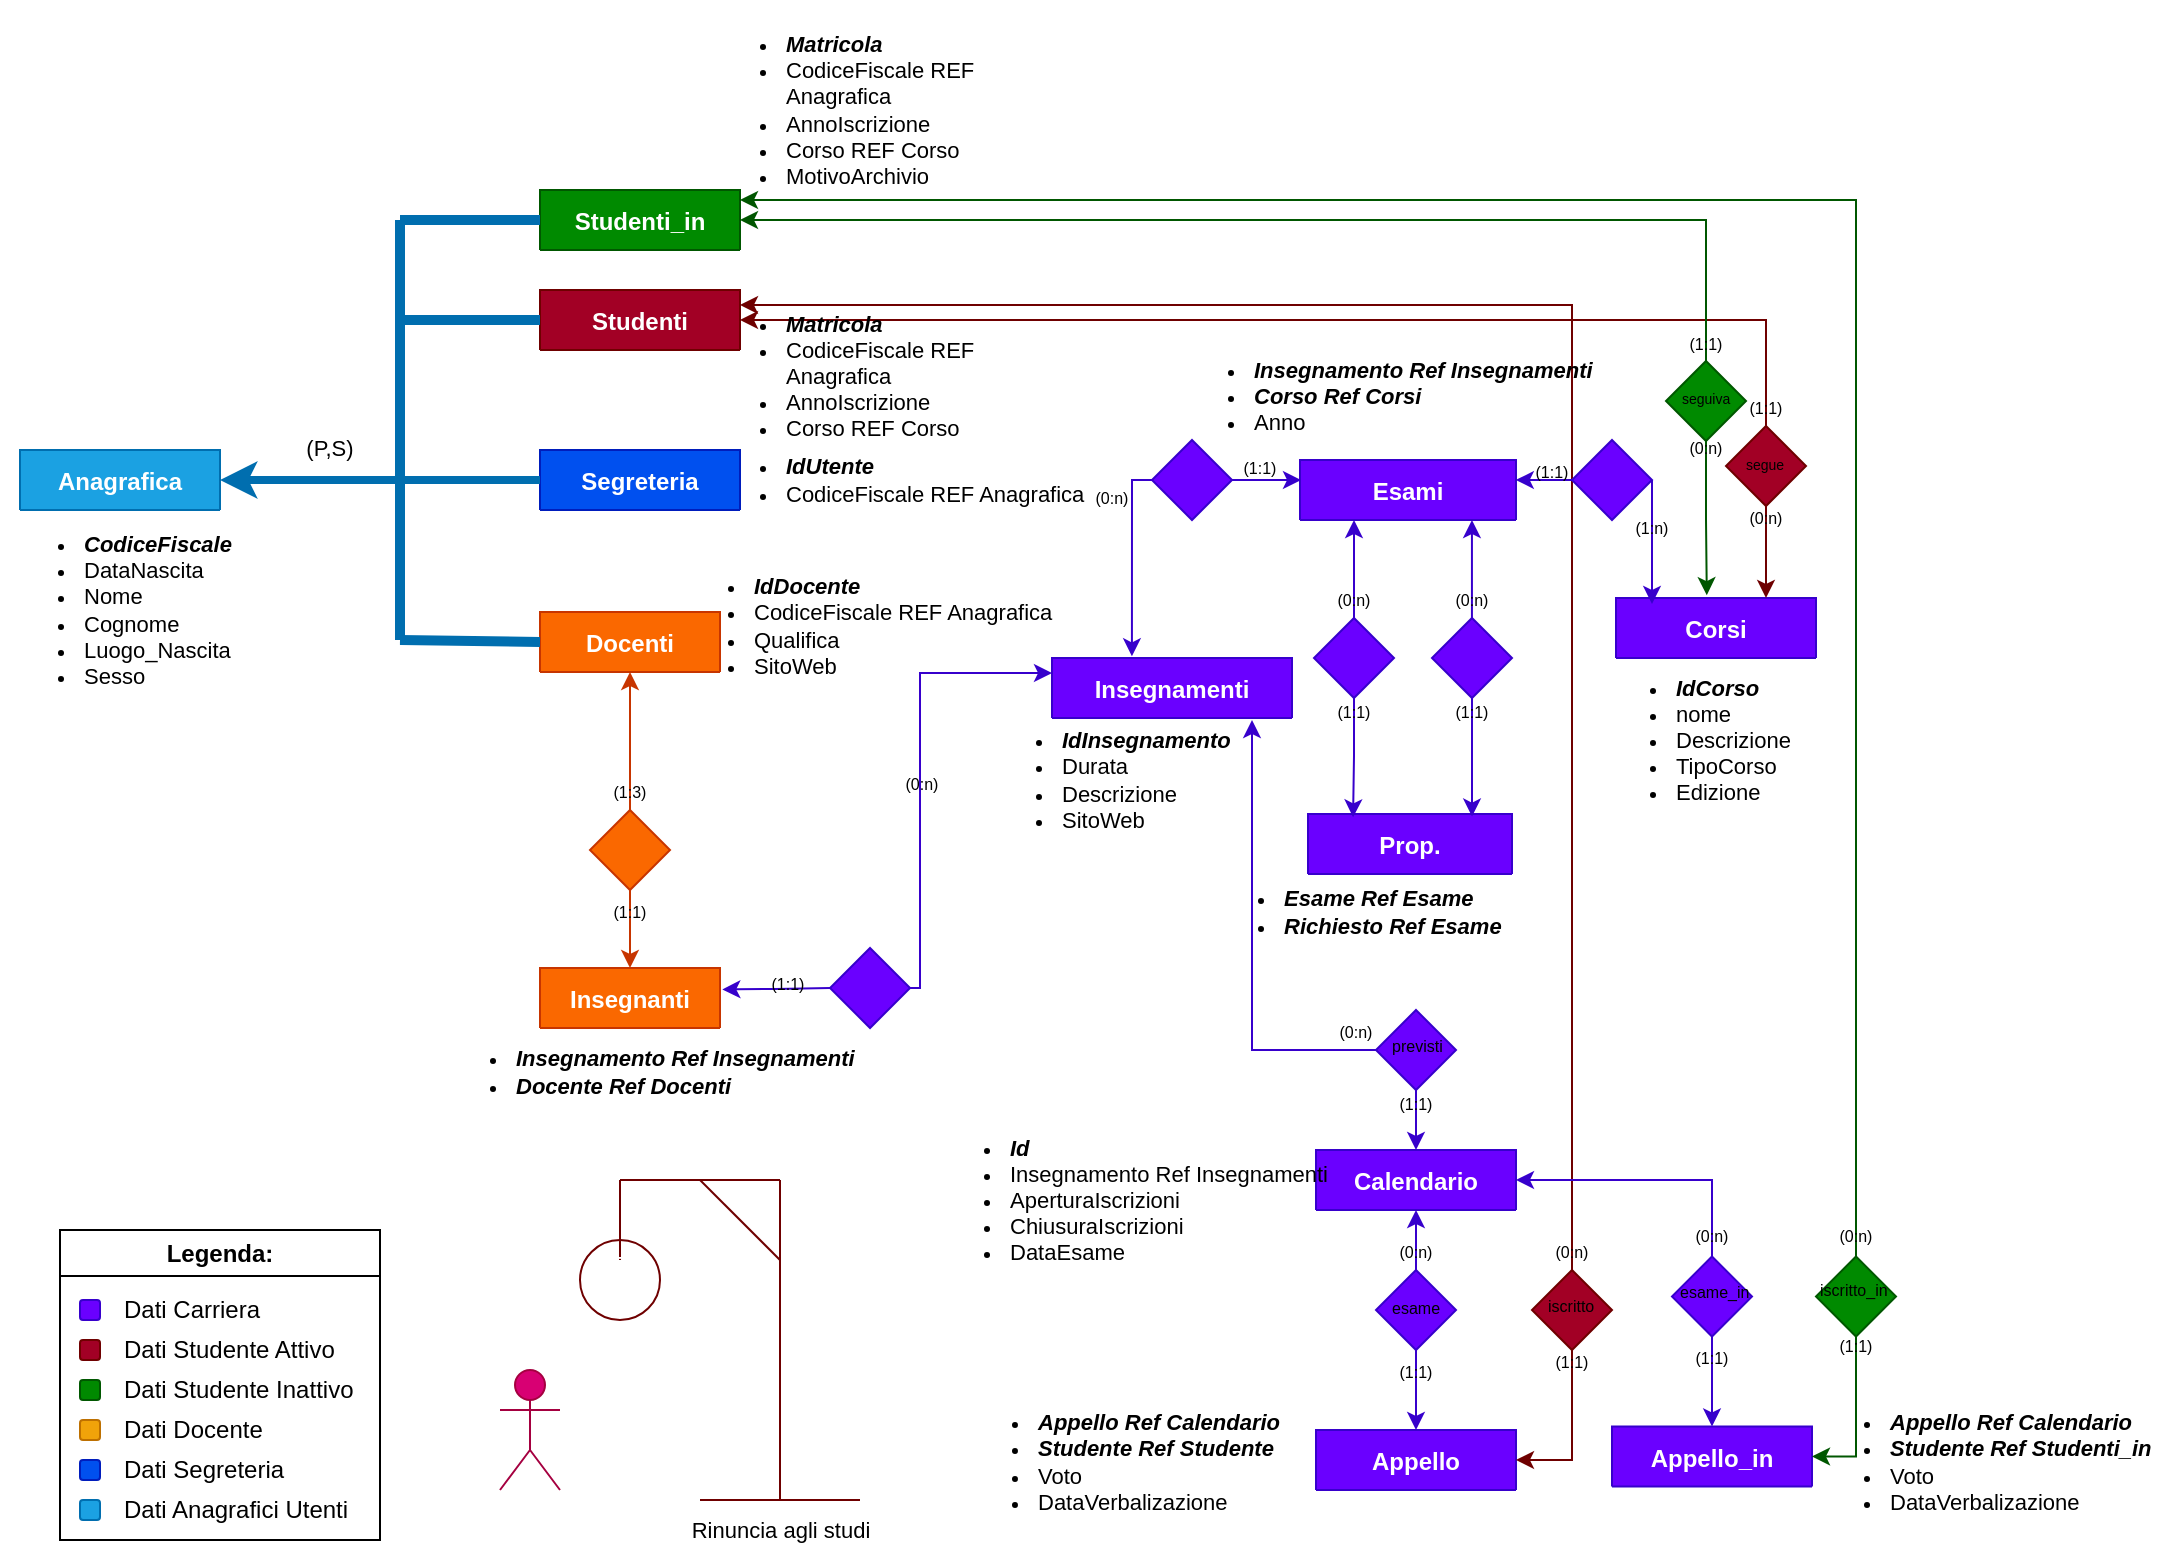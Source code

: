 <mxfile version="21.3.3" type="github">
  <diagram id="R2lEEEUBdFMjLlhIrx00" name="Page-1">
    <mxGraphModel dx="1434" dy="774" grid="1" gridSize="10" guides="1" tooltips="1" connect="1" arrows="1" fold="1" page="1" pageScale="1" pageWidth="1100" pageHeight="850" math="0" shadow="0" extFonts="Permanent Marker^https://fonts.googleapis.com/css?family=Permanent+Marker">
      <root>
        <mxCell id="0" />
        <mxCell id="1" parent="0" />
        <mxCell id="7NxkdCGCCHtkmiXkoG6E-15" value="&lt;ul&gt;&lt;li align=&quot;left&quot; style=&quot;font-size: 11px;&quot;&gt;&lt;b&gt;&lt;i&gt;Matricola&lt;/i&gt;&lt;/b&gt;&lt;/li&gt;&lt;li align=&quot;left&quot; style=&quot;font-size: 11px;&quot;&gt;CodiceFiscale REF Anagrafica &lt;br&gt;&lt;/li&gt;&lt;li align=&quot;left&quot; style=&quot;font-size: 11px;&quot;&gt;AnnoIscrizione&lt;/li&gt;&lt;li align=&quot;left&quot; style=&quot;font-size: 11px;&quot;&gt;Corso REF Corso&lt;/li&gt;&lt;li align=&quot;left&quot; style=&quot;font-size: 11px;&quot;&gt;MotivoArchivio&lt;br&gt;&lt;/li&gt;&lt;/ul&gt;" style="text;html=1;strokeColor=none;fillColor=none;align=left;verticalAlign=middle;whiteSpace=wrap;rounded=0;" vertex="1" parent="1">
          <mxGeometry x="361" y="60" width="189" height="110" as="geometry" />
        </mxCell>
        <mxCell id="7NxkdCGCCHtkmiXkoG6E-3" value="&lt;ul&gt;&lt;li align=&quot;left&quot; style=&quot;font-size: 11px;&quot;&gt;&lt;b&gt;&lt;i&gt;IdDocente&lt;/i&gt;&lt;/b&gt;&lt;/li&gt;&lt;li align=&quot;left&quot; style=&quot;font-size: 11px;&quot;&gt;CodiceFiscale REF Anagrafica&lt;/li&gt;&lt;li align=&quot;left&quot; style=&quot;font-size: 11px;&quot;&gt;Qualifica&lt;/li&gt;&lt;li align=&quot;left&quot; style=&quot;font-size: 11px;&quot;&gt;SitoWeb&lt;br&gt;&lt;/li&gt;&lt;/ul&gt;" style="text;html=1;strokeColor=none;fillColor=none;align=left;verticalAlign=middle;whiteSpace=wrap;rounded=0;" vertex="1" parent="1">
          <mxGeometry x="345" y="317.5" width="239" height="110" as="geometry" />
        </mxCell>
        <mxCell id="C-vyLk0tnHw3VtMMgP7b-2" value="Docenti" style="shape=table;startSize=30;container=1;collapsible=1;childLayout=tableLayout;fixedRows=1;rowLines=0;fontStyle=1;align=center;resizeLast=1;fillColor=#fa6800;strokeColor=#C73500;fontColor=#FFFFFF;swimlaneFillColor=none;" parent="1" vertex="1" collapsed="1">
          <mxGeometry x="280" y="366" width="90" height="30" as="geometry">
            <mxRectangle x="50" y="300" width="250" height="130" as="alternateBounds" />
          </mxGeometry>
        </mxCell>
        <mxCell id="C-vyLk0tnHw3VtMMgP7b-3" value="" style="shape=partialRectangle;collapsible=0;dropTarget=0;pointerEvents=0;fillColor=none;points=[[0,0.5],[1,0.5]];portConstraint=eastwest;top=0;left=0;right=0;bottom=1;" parent="C-vyLk0tnHw3VtMMgP7b-2" vertex="1">
          <mxGeometry y="30" width="250" height="30" as="geometry" />
        </mxCell>
        <mxCell id="C-vyLk0tnHw3VtMMgP7b-4" value="PK" style="shape=partialRectangle;overflow=hidden;connectable=0;fillColor=none;top=0;left=0;bottom=0;right=0;fontStyle=1;" parent="C-vyLk0tnHw3VtMMgP7b-3" vertex="1">
          <mxGeometry width="30" height="30" as="geometry">
            <mxRectangle width="30" height="30" as="alternateBounds" />
          </mxGeometry>
        </mxCell>
        <mxCell id="C-vyLk0tnHw3VtMMgP7b-5" value="order_id int NOT NULL " style="shape=partialRectangle;overflow=hidden;connectable=0;fillColor=none;top=0;left=0;bottom=0;right=0;align=left;spacingLeft=6;fontStyle=5;" parent="C-vyLk0tnHw3VtMMgP7b-3" vertex="1">
          <mxGeometry x="30" width="220" height="30" as="geometry">
            <mxRectangle width="220" height="30" as="alternateBounds" />
          </mxGeometry>
        </mxCell>
        <mxCell id="C-vyLk0tnHw3VtMMgP7b-6" value="" style="shape=partialRectangle;collapsible=0;dropTarget=0;pointerEvents=0;fillColor=none;points=[[0,0.5],[1,0.5]];portConstraint=eastwest;top=0;left=0;right=0;bottom=0;" parent="C-vyLk0tnHw3VtMMgP7b-2" vertex="1">
          <mxGeometry y="60" width="250" height="30" as="geometry" />
        </mxCell>
        <mxCell id="C-vyLk0tnHw3VtMMgP7b-7" value="FK1" style="shape=partialRectangle;overflow=hidden;connectable=0;fillColor=none;top=0;left=0;bottom=0;right=0;" parent="C-vyLk0tnHw3VtMMgP7b-6" vertex="1">
          <mxGeometry width="30" height="30" as="geometry">
            <mxRectangle width="30" height="30" as="alternateBounds" />
          </mxGeometry>
        </mxCell>
        <mxCell id="C-vyLk0tnHw3VtMMgP7b-8" value="customer_id int NOT NULL" style="shape=partialRectangle;overflow=hidden;connectable=0;fillColor=none;top=0;left=0;bottom=0;right=0;align=left;spacingLeft=6;" parent="C-vyLk0tnHw3VtMMgP7b-6" vertex="1">
          <mxGeometry x="30" width="220" height="30" as="geometry">
            <mxRectangle width="220" height="30" as="alternateBounds" />
          </mxGeometry>
        </mxCell>
        <mxCell id="C-vyLk0tnHw3VtMMgP7b-9" value="" style="shape=partialRectangle;collapsible=0;dropTarget=0;pointerEvents=0;fillColor=none;points=[[0,0.5],[1,0.5]];portConstraint=eastwest;top=0;left=0;right=0;bottom=0;" parent="C-vyLk0tnHw3VtMMgP7b-2" vertex="1">
          <mxGeometry y="90" width="250" height="30" as="geometry" />
        </mxCell>
        <mxCell id="C-vyLk0tnHw3VtMMgP7b-10" value="" style="shape=partialRectangle;overflow=hidden;connectable=0;fillColor=none;top=0;left=0;bottom=0;right=0;" parent="C-vyLk0tnHw3VtMMgP7b-9" vertex="1">
          <mxGeometry width="30" height="30" as="geometry">
            <mxRectangle width="30" height="30" as="alternateBounds" />
          </mxGeometry>
        </mxCell>
        <mxCell id="C-vyLk0tnHw3VtMMgP7b-11" value="order_date date NOT NULL" style="shape=partialRectangle;overflow=hidden;connectable=0;fillColor=none;top=0;left=0;bottom=0;right=0;align=left;spacingLeft=6;" parent="C-vyLk0tnHw3VtMMgP7b-9" vertex="1">
          <mxGeometry x="30" width="220" height="30" as="geometry">
            <mxRectangle width="220" height="30" as="alternateBounds" />
          </mxGeometry>
        </mxCell>
        <mxCell id="C-vyLk0tnHw3VtMMgP7b-13" value="Segreteria" style="shape=table;startSize=30;container=1;collapsible=1;childLayout=tableLayout;fixedRows=1;rowLines=0;fontStyle=1;align=center;resizeLast=1;fillColor=#0050ef;fontColor=#ffffff;strokeColor=#001DBC;" parent="1" vertex="1" collapsed="1">
          <mxGeometry x="280" y="285" width="100" height="30" as="geometry">
            <mxRectangle x="450" y="280" width="250" height="130" as="alternateBounds" />
          </mxGeometry>
        </mxCell>
        <mxCell id="C-vyLk0tnHw3VtMMgP7b-14" value="" style="shape=partialRectangle;collapsible=0;dropTarget=0;pointerEvents=0;fillColor=none;points=[[0,0.5],[1,0.5]];portConstraint=eastwest;top=0;left=0;right=0;bottom=1;" parent="C-vyLk0tnHw3VtMMgP7b-13" vertex="1">
          <mxGeometry y="30" width="250" height="30" as="geometry" />
        </mxCell>
        <mxCell id="C-vyLk0tnHw3VtMMgP7b-15" value="PK" style="shape=partialRectangle;overflow=hidden;connectable=0;fillColor=none;top=0;left=0;bottom=0;right=0;fontStyle=1;" parent="C-vyLk0tnHw3VtMMgP7b-14" vertex="1">
          <mxGeometry width="30" height="30" as="geometry">
            <mxRectangle width="30" height="30" as="alternateBounds" />
          </mxGeometry>
        </mxCell>
        <mxCell id="C-vyLk0tnHw3VtMMgP7b-16" value="shipment_id int NOT NULL " style="shape=partialRectangle;overflow=hidden;connectable=0;fillColor=none;top=0;left=0;bottom=0;right=0;align=left;spacingLeft=6;fontStyle=5;" parent="C-vyLk0tnHw3VtMMgP7b-14" vertex="1">
          <mxGeometry x="30" width="220" height="30" as="geometry">
            <mxRectangle width="220" height="30" as="alternateBounds" />
          </mxGeometry>
        </mxCell>
        <mxCell id="C-vyLk0tnHw3VtMMgP7b-17" value="" style="shape=partialRectangle;collapsible=0;dropTarget=0;pointerEvents=0;fillColor=none;points=[[0,0.5],[1,0.5]];portConstraint=eastwest;top=0;left=0;right=0;bottom=0;" parent="C-vyLk0tnHw3VtMMgP7b-13" vertex="1">
          <mxGeometry y="60" width="250" height="30" as="geometry" />
        </mxCell>
        <mxCell id="C-vyLk0tnHw3VtMMgP7b-18" value="FK1" style="shape=partialRectangle;overflow=hidden;connectable=0;fillColor=none;top=0;left=0;bottom=0;right=0;" parent="C-vyLk0tnHw3VtMMgP7b-17" vertex="1">
          <mxGeometry width="30" height="30" as="geometry">
            <mxRectangle width="30" height="30" as="alternateBounds" />
          </mxGeometry>
        </mxCell>
        <mxCell id="C-vyLk0tnHw3VtMMgP7b-19" value="order_id int NOT NULL" style="shape=partialRectangle;overflow=hidden;connectable=0;fillColor=none;top=0;left=0;bottom=0;right=0;align=left;spacingLeft=6;" parent="C-vyLk0tnHw3VtMMgP7b-17" vertex="1">
          <mxGeometry x="30" width="220" height="30" as="geometry">
            <mxRectangle width="220" height="30" as="alternateBounds" />
          </mxGeometry>
        </mxCell>
        <mxCell id="C-vyLk0tnHw3VtMMgP7b-20" value="" style="shape=partialRectangle;collapsible=0;dropTarget=0;pointerEvents=0;fillColor=none;points=[[0,0.5],[1,0.5]];portConstraint=eastwest;top=0;left=0;right=0;bottom=0;" parent="C-vyLk0tnHw3VtMMgP7b-13" vertex="1">
          <mxGeometry y="90" width="250" height="30" as="geometry" />
        </mxCell>
        <mxCell id="C-vyLk0tnHw3VtMMgP7b-21" value="" style="shape=partialRectangle;overflow=hidden;connectable=0;fillColor=none;top=0;left=0;bottom=0;right=0;" parent="C-vyLk0tnHw3VtMMgP7b-20" vertex="1">
          <mxGeometry width="30" height="30" as="geometry">
            <mxRectangle width="30" height="30" as="alternateBounds" />
          </mxGeometry>
        </mxCell>
        <mxCell id="C-vyLk0tnHw3VtMMgP7b-22" value="shipment_date date NOT NULL" style="shape=partialRectangle;overflow=hidden;connectable=0;fillColor=none;top=0;left=0;bottom=0;right=0;align=left;spacingLeft=6;" parent="C-vyLk0tnHw3VtMMgP7b-20" vertex="1">
          <mxGeometry x="30" width="220" height="30" as="geometry">
            <mxRectangle width="220" height="30" as="alternateBounds" />
          </mxGeometry>
        </mxCell>
        <mxCell id="C-vyLk0tnHw3VtMMgP7b-23" value="Anagrafica" style="shape=table;startSize=30;container=1;collapsible=1;childLayout=tableLayout;fixedRows=1;rowLines=0;fontStyle=1;align=center;resizeLast=1;fillColor=#1ba1e2;fontColor=#ffffff;strokeColor=#006EAF;" parent="1" vertex="1" collapsed="1">
          <mxGeometry x="20" y="285" width="100" height="30" as="geometry">
            <mxRectangle x="20" y="285" width="140" height="210" as="alternateBounds" />
          </mxGeometry>
        </mxCell>
        <mxCell id="C-vyLk0tnHw3VtMMgP7b-24" value="" style="shape=partialRectangle;collapsible=0;dropTarget=0;pointerEvents=0;fillColor=none;points=[[0,0.5],[1,0.5]];portConstraint=eastwest;top=0;left=0;right=0;bottom=1;" parent="C-vyLk0tnHw3VtMMgP7b-23" vertex="1">
          <mxGeometry y="30" width="140" height="30" as="geometry" />
        </mxCell>
        <mxCell id="C-vyLk0tnHw3VtMMgP7b-25" value="PK" style="shape=partialRectangle;overflow=hidden;connectable=0;fillColor=none;top=0;left=0;bottom=0;right=0;fontStyle=1;" parent="C-vyLk0tnHw3VtMMgP7b-24" vertex="1">
          <mxGeometry width="20" height="30" as="geometry">
            <mxRectangle width="20" height="30" as="alternateBounds" />
          </mxGeometry>
        </mxCell>
        <mxCell id="C-vyLk0tnHw3VtMMgP7b-26" value="Codice_Fiscale" style="shape=partialRectangle;overflow=hidden;connectable=0;fillColor=none;top=0;left=0;bottom=0;right=0;align=left;spacingLeft=6;fontStyle=1;" parent="C-vyLk0tnHw3VtMMgP7b-24" vertex="1">
          <mxGeometry x="20" width="120" height="30" as="geometry">
            <mxRectangle width="120" height="30" as="alternateBounds" />
          </mxGeometry>
        </mxCell>
        <mxCell id="C-vyLk0tnHw3VtMMgP7b-27" value="" style="shape=partialRectangle;collapsible=0;dropTarget=0;pointerEvents=0;fillColor=none;points=[[0,0.5],[1,0.5]];portConstraint=eastwest;top=0;left=0;right=0;bottom=0;" parent="C-vyLk0tnHw3VtMMgP7b-23" vertex="1">
          <mxGeometry y="60" width="140" height="140" as="geometry" />
        </mxCell>
        <mxCell id="C-vyLk0tnHw3VtMMgP7b-28" value="" style="shape=partialRectangle;overflow=hidden;connectable=0;fillColor=none;top=0;left=0;bottom=0;right=0;" parent="C-vyLk0tnHw3VtMMgP7b-27" vertex="1">
          <mxGeometry width="20" height="140" as="geometry">
            <mxRectangle width="20" height="140" as="alternateBounds" />
          </mxGeometry>
        </mxCell>
        <mxCell id="C-vyLk0tnHw3VtMMgP7b-29" value="Nome&#xa;Secondo Nome&#xa;Cognome&#xa;Secondo Cognome&#xa;Data_Nascita&#xa;Sesso&#xa;Luogo_Nascita&#xa;Nazionalità&#xa;" style="shape=partialRectangle;overflow=hidden;connectable=0;fillColor=none;top=0;left=0;bottom=0;right=0;align=left;spacingLeft=6;" parent="C-vyLk0tnHw3VtMMgP7b-27" vertex="1">
          <mxGeometry x="20" width="120" height="140" as="geometry">
            <mxRectangle width="120" height="140" as="alternateBounds" />
          </mxGeometry>
        </mxCell>
        <mxCell id="Meix0L9kaGej4XstKNyx-1" value="Studenti" style="shape=table;startSize=30;container=1;collapsible=1;childLayout=tableLayout;fixedRows=1;rowLines=0;fontStyle=1;align=center;resizeLast=1;fillColor=#a20025;fontColor=#ffffff;strokeColor=#6F0000;swimlaneFillColor=default;" parent="1" vertex="1" collapsed="1">
          <mxGeometry x="280" y="205" width="100" height="30" as="geometry">
            <mxRectangle x="280" y="50" width="250" height="130" as="alternateBounds" />
          </mxGeometry>
        </mxCell>
        <mxCell id="Meix0L9kaGej4XstKNyx-2" value="" style="shape=partialRectangle;collapsible=0;dropTarget=0;pointerEvents=0;fillColor=none;points=[[0,0.5],[1,0.5]];portConstraint=eastwest;top=0;left=0;right=0;bottom=1;" parent="Meix0L9kaGej4XstKNyx-1" vertex="1">
          <mxGeometry y="30" width="250" height="30" as="geometry" />
        </mxCell>
        <mxCell id="Meix0L9kaGej4XstKNyx-3" value="PK" style="shape=partialRectangle;overflow=hidden;connectable=0;fillColor=none;top=0;left=0;bottom=0;right=0;fontStyle=1;" parent="Meix0L9kaGej4XstKNyx-2" vertex="1">
          <mxGeometry width="30" height="30" as="geometry">
            <mxRectangle width="30" height="30" as="alternateBounds" />
          </mxGeometry>
        </mxCell>
        <mxCell id="Meix0L9kaGej4XstKNyx-4" value="shipment_id int NOT NULL " style="shape=partialRectangle;overflow=hidden;connectable=0;fillColor=none;top=0;left=0;bottom=0;right=0;align=left;spacingLeft=6;fontStyle=5;" parent="Meix0L9kaGej4XstKNyx-2" vertex="1">
          <mxGeometry x="30" width="220" height="30" as="geometry">
            <mxRectangle width="220" height="30" as="alternateBounds" />
          </mxGeometry>
        </mxCell>
        <mxCell id="Meix0L9kaGej4XstKNyx-5" value="" style="shape=partialRectangle;collapsible=0;dropTarget=0;pointerEvents=0;fillColor=none;points=[[0,0.5],[1,0.5]];portConstraint=eastwest;top=0;left=0;right=0;bottom=0;" parent="Meix0L9kaGej4XstKNyx-1" vertex="1">
          <mxGeometry y="60" width="250" height="30" as="geometry" />
        </mxCell>
        <mxCell id="Meix0L9kaGej4XstKNyx-6" value="FK1" style="shape=partialRectangle;overflow=hidden;connectable=0;fillColor=none;top=0;left=0;bottom=0;right=0;" parent="Meix0L9kaGej4XstKNyx-5" vertex="1">
          <mxGeometry width="30" height="30" as="geometry">
            <mxRectangle width="30" height="30" as="alternateBounds" />
          </mxGeometry>
        </mxCell>
        <mxCell id="Meix0L9kaGej4XstKNyx-7" value="order_id int NOT NULL" style="shape=partialRectangle;overflow=hidden;connectable=0;fillColor=none;top=0;left=0;bottom=0;right=0;align=left;spacingLeft=6;" parent="Meix0L9kaGej4XstKNyx-5" vertex="1">
          <mxGeometry x="30" width="220" height="30" as="geometry">
            <mxRectangle width="220" height="30" as="alternateBounds" />
          </mxGeometry>
        </mxCell>
        <mxCell id="Meix0L9kaGej4XstKNyx-8" value="" style="shape=partialRectangle;collapsible=0;dropTarget=0;pointerEvents=0;fillColor=none;points=[[0,0.5],[1,0.5]];portConstraint=eastwest;top=0;left=0;right=0;bottom=0;" parent="Meix0L9kaGej4XstKNyx-1" vertex="1">
          <mxGeometry y="90" width="250" height="30" as="geometry" />
        </mxCell>
        <mxCell id="Meix0L9kaGej4XstKNyx-9" value="" style="shape=partialRectangle;overflow=hidden;connectable=0;fillColor=none;top=0;left=0;bottom=0;right=0;" parent="Meix0L9kaGej4XstKNyx-8" vertex="1">
          <mxGeometry width="30" height="30" as="geometry">
            <mxRectangle width="30" height="30" as="alternateBounds" />
          </mxGeometry>
        </mxCell>
        <mxCell id="Meix0L9kaGej4XstKNyx-10" value="shipment_date date NOT NULL" style="shape=partialRectangle;overflow=hidden;connectable=0;fillColor=none;top=0;left=0;bottom=0;right=0;align=left;spacingLeft=6;" parent="Meix0L9kaGej4XstKNyx-8" vertex="1">
          <mxGeometry x="30" width="220" height="30" as="geometry">
            <mxRectangle width="220" height="30" as="alternateBounds" />
          </mxGeometry>
        </mxCell>
        <mxCell id="Meix0L9kaGej4XstKNyx-14" value="Corsi" style="shape=table;startSize=30;container=1;collapsible=1;childLayout=tableLayout;fixedRows=1;rowLines=0;fontStyle=1;align=center;resizeLast=1;fillColor=#6a00ff;fontColor=#ffffff;strokeColor=#3700CC;" parent="1" vertex="1" collapsed="1">
          <mxGeometry x="818" y="359" width="100" height="30" as="geometry">
            <mxRectangle x="470" y="300" width="250" height="130" as="alternateBounds" />
          </mxGeometry>
        </mxCell>
        <mxCell id="Meix0L9kaGej4XstKNyx-15" value="" style="shape=partialRectangle;collapsible=0;dropTarget=0;pointerEvents=0;fillColor=none;points=[[0,0.5],[1,0.5]];portConstraint=eastwest;top=0;left=0;right=0;bottom=1;" parent="Meix0L9kaGej4XstKNyx-14" vertex="1">
          <mxGeometry y="30" width="250" height="30" as="geometry" />
        </mxCell>
        <mxCell id="Meix0L9kaGej4XstKNyx-16" value="PK" style="shape=partialRectangle;overflow=hidden;connectable=0;fillColor=none;top=0;left=0;bottom=0;right=0;fontStyle=1;" parent="Meix0L9kaGej4XstKNyx-15" vertex="1">
          <mxGeometry width="30" height="30" as="geometry">
            <mxRectangle width="30" height="30" as="alternateBounds" />
          </mxGeometry>
        </mxCell>
        <mxCell id="Meix0L9kaGej4XstKNyx-17" value="shipment_id int NOT NULL " style="shape=partialRectangle;overflow=hidden;connectable=0;fillColor=none;top=0;left=0;bottom=0;right=0;align=left;spacingLeft=6;fontStyle=5;" parent="Meix0L9kaGej4XstKNyx-15" vertex="1">
          <mxGeometry x="30" width="220" height="30" as="geometry">
            <mxRectangle width="220" height="30" as="alternateBounds" />
          </mxGeometry>
        </mxCell>
        <mxCell id="Meix0L9kaGej4XstKNyx-18" value="" style="shape=partialRectangle;collapsible=0;dropTarget=0;pointerEvents=0;fillColor=none;points=[[0,0.5],[1,0.5]];portConstraint=eastwest;top=0;left=0;right=0;bottom=0;" parent="Meix0L9kaGej4XstKNyx-14" vertex="1">
          <mxGeometry y="60" width="250" height="30" as="geometry" />
        </mxCell>
        <mxCell id="Meix0L9kaGej4XstKNyx-19" value="FK1" style="shape=partialRectangle;overflow=hidden;connectable=0;fillColor=none;top=0;left=0;bottom=0;right=0;" parent="Meix0L9kaGej4XstKNyx-18" vertex="1">
          <mxGeometry width="30" height="30" as="geometry">
            <mxRectangle width="30" height="30" as="alternateBounds" />
          </mxGeometry>
        </mxCell>
        <mxCell id="Meix0L9kaGej4XstKNyx-20" value="order_id int NOT NULL" style="shape=partialRectangle;overflow=hidden;connectable=0;fillColor=none;top=0;left=0;bottom=0;right=0;align=left;spacingLeft=6;" parent="Meix0L9kaGej4XstKNyx-18" vertex="1">
          <mxGeometry x="30" width="220" height="30" as="geometry">
            <mxRectangle width="220" height="30" as="alternateBounds" />
          </mxGeometry>
        </mxCell>
        <mxCell id="Meix0L9kaGej4XstKNyx-21" value="" style="shape=partialRectangle;collapsible=0;dropTarget=0;pointerEvents=0;fillColor=none;points=[[0,0.5],[1,0.5]];portConstraint=eastwest;top=0;left=0;right=0;bottom=0;" parent="Meix0L9kaGej4XstKNyx-14" vertex="1">
          <mxGeometry y="90" width="250" height="30" as="geometry" />
        </mxCell>
        <mxCell id="Meix0L9kaGej4XstKNyx-22" value="" style="shape=partialRectangle;overflow=hidden;connectable=0;fillColor=none;top=0;left=0;bottom=0;right=0;" parent="Meix0L9kaGej4XstKNyx-21" vertex="1">
          <mxGeometry width="30" height="30" as="geometry">
            <mxRectangle width="30" height="30" as="alternateBounds" />
          </mxGeometry>
        </mxCell>
        <mxCell id="Meix0L9kaGej4XstKNyx-23" value="shipment_date date NOT NULL" style="shape=partialRectangle;overflow=hidden;connectable=0;fillColor=none;top=0;left=0;bottom=0;right=0;align=left;spacingLeft=6;" parent="Meix0L9kaGej4XstKNyx-21" vertex="1">
          <mxGeometry x="30" width="220" height="30" as="geometry">
            <mxRectangle width="220" height="30" as="alternateBounds" />
          </mxGeometry>
        </mxCell>
        <mxCell id="Meix0L9kaGej4XstKNyx-24" value="Insegnamenti" style="shape=table;startSize=30;container=1;collapsible=1;childLayout=tableLayout;fixedRows=1;rowLines=0;fontStyle=1;align=center;resizeLast=1;fillColor=#6a00ff;fontColor=#ffffff;strokeColor=#3700CC;" parent="1" vertex="1" collapsed="1">
          <mxGeometry x="536" y="389" width="120" height="30" as="geometry">
            <mxRectangle x="480" y="310" width="250" height="130" as="alternateBounds" />
          </mxGeometry>
        </mxCell>
        <mxCell id="Meix0L9kaGej4XstKNyx-25" value="" style="shape=partialRectangle;collapsible=0;dropTarget=0;pointerEvents=0;fillColor=none;points=[[0,0.5],[1,0.5]];portConstraint=eastwest;top=0;left=0;right=0;bottom=1;" parent="Meix0L9kaGej4XstKNyx-24" vertex="1">
          <mxGeometry y="30" width="250" height="30" as="geometry" />
        </mxCell>
        <mxCell id="Meix0L9kaGej4XstKNyx-26" value="PK" style="shape=partialRectangle;overflow=hidden;connectable=0;fillColor=none;top=0;left=0;bottom=0;right=0;fontStyle=1;" parent="Meix0L9kaGej4XstKNyx-25" vertex="1">
          <mxGeometry width="30" height="30" as="geometry">
            <mxRectangle width="30" height="30" as="alternateBounds" />
          </mxGeometry>
        </mxCell>
        <mxCell id="Meix0L9kaGej4XstKNyx-27" value="shipment_id int NOT NULL " style="shape=partialRectangle;overflow=hidden;connectable=0;fillColor=none;top=0;left=0;bottom=0;right=0;align=left;spacingLeft=6;fontStyle=5;" parent="Meix0L9kaGej4XstKNyx-25" vertex="1">
          <mxGeometry x="30" width="220" height="30" as="geometry">
            <mxRectangle width="220" height="30" as="alternateBounds" />
          </mxGeometry>
        </mxCell>
        <mxCell id="Meix0L9kaGej4XstKNyx-28" value="" style="shape=partialRectangle;collapsible=0;dropTarget=0;pointerEvents=0;fillColor=none;points=[[0,0.5],[1,0.5]];portConstraint=eastwest;top=0;left=0;right=0;bottom=0;" parent="Meix0L9kaGej4XstKNyx-24" vertex="1">
          <mxGeometry y="60" width="250" height="30" as="geometry" />
        </mxCell>
        <mxCell id="Meix0L9kaGej4XstKNyx-29" value="FK1" style="shape=partialRectangle;overflow=hidden;connectable=0;fillColor=none;top=0;left=0;bottom=0;right=0;" parent="Meix0L9kaGej4XstKNyx-28" vertex="1">
          <mxGeometry width="30" height="30" as="geometry">
            <mxRectangle width="30" height="30" as="alternateBounds" />
          </mxGeometry>
        </mxCell>
        <mxCell id="Meix0L9kaGej4XstKNyx-30" value="order_id int NOT NULL" style="shape=partialRectangle;overflow=hidden;connectable=0;fillColor=none;top=0;left=0;bottom=0;right=0;align=left;spacingLeft=6;" parent="Meix0L9kaGej4XstKNyx-28" vertex="1">
          <mxGeometry x="30" width="220" height="30" as="geometry">
            <mxRectangle width="220" height="30" as="alternateBounds" />
          </mxGeometry>
        </mxCell>
        <mxCell id="Meix0L9kaGej4XstKNyx-31" value="" style="shape=partialRectangle;collapsible=0;dropTarget=0;pointerEvents=0;fillColor=none;points=[[0,0.5],[1,0.5]];portConstraint=eastwest;top=0;left=0;right=0;bottom=0;" parent="Meix0L9kaGej4XstKNyx-24" vertex="1">
          <mxGeometry y="90" width="250" height="30" as="geometry" />
        </mxCell>
        <mxCell id="Meix0L9kaGej4XstKNyx-32" value="" style="shape=partialRectangle;overflow=hidden;connectable=0;fillColor=none;top=0;left=0;bottom=0;right=0;" parent="Meix0L9kaGej4XstKNyx-31" vertex="1">
          <mxGeometry width="30" height="30" as="geometry">
            <mxRectangle width="30" height="30" as="alternateBounds" />
          </mxGeometry>
        </mxCell>
        <mxCell id="Meix0L9kaGej4XstKNyx-33" value="shipment_date date NOT NULL" style="shape=partialRectangle;overflow=hidden;connectable=0;fillColor=none;top=0;left=0;bottom=0;right=0;align=left;spacingLeft=6;" parent="Meix0L9kaGej4XstKNyx-31" vertex="1">
          <mxGeometry x="30" width="220" height="30" as="geometry">
            <mxRectangle width="220" height="30" as="alternateBounds" />
          </mxGeometry>
        </mxCell>
        <mxCell id="Meix0L9kaGej4XstKNyx-48" style="edgeStyle=orthogonalEdgeStyle;rounded=0;orthogonalLoop=1;jettySize=auto;html=1;fillColor=#6a00ff;strokeColor=#3700CC;exitX=0;exitY=0.5;exitDx=0;exitDy=0;entryX=0.333;entryY=-0.029;entryDx=0;entryDy=0;entryPerimeter=0;" parent="1" source="Fh2huoGaFI3x0_w4W2nC-63" target="Meix0L9kaGej4XstKNyx-24" edge="1">
          <mxGeometry relative="1" as="geometry">
            <mxPoint x="566" y="290" as="sourcePoint" />
            <mxPoint x="576" y="380" as="targetPoint" />
            <Array as="points">
              <mxPoint x="576" y="300" />
            </Array>
          </mxGeometry>
        </mxCell>
        <mxCell id="Meix0L9kaGej4XstKNyx-49" style="edgeStyle=orthogonalEdgeStyle;rounded=0;orthogonalLoop=1;jettySize=auto;html=1;exitX=1;exitY=0.5;exitDx=0;exitDy=0;entryX=0.18;entryY=0.1;entryDx=0;entryDy=0;entryPerimeter=0;fillColor=#6a00ff;strokeColor=#3700CC;" parent="1" source="Fh2huoGaFI3x0_w4W2nC-67" target="Meix0L9kaGej4XstKNyx-14" edge="1">
          <mxGeometry relative="1" as="geometry">
            <mxPoint x="836" y="313" as="sourcePoint" />
            <Array as="points">
              <mxPoint x="836" y="303" />
            </Array>
          </mxGeometry>
        </mxCell>
        <mxCell id="Meix0L9kaGej4XstKNyx-68" style="edgeStyle=orthogonalEdgeStyle;rounded=0;orthogonalLoop=1;jettySize=auto;html=1;exitX=0.5;exitY=1;exitDx=0;exitDy=0;entryX=0.75;entryY=0;entryDx=0;entryDy=0;fillColor=#a20025;strokeColor=#6F0000;" parent="1" source="Meix0L9kaGej4XstKNyx-65" target="Meix0L9kaGej4XstKNyx-14" edge="1">
          <mxGeometry relative="1" as="geometry" />
        </mxCell>
        <mxCell id="Meix0L9kaGej4XstKNyx-69" style="edgeStyle=orthogonalEdgeStyle;rounded=0;orthogonalLoop=1;jettySize=auto;html=1;exitX=0.5;exitY=0;exitDx=0;exitDy=0;entryX=1;entryY=0.5;entryDx=0;entryDy=0;fillColor=#a20025;strokeColor=#6F0000;" parent="1" source="Meix0L9kaGej4XstKNyx-65" target="Meix0L9kaGej4XstKNyx-1" edge="1">
          <mxGeometry relative="1" as="geometry" />
        </mxCell>
        <mxCell id="Meix0L9kaGej4XstKNyx-65" value="" style="rhombus;whiteSpace=wrap;html=1;fillColor=#a20025;fontColor=#ffffff;strokeColor=#6F0000;" parent="1" vertex="1">
          <mxGeometry x="873" y="273" width="40" height="40" as="geometry" />
        </mxCell>
        <mxCell id="Meix0L9kaGej4XstKNyx-73" value="Calendario" style="shape=table;startSize=30;container=1;collapsible=1;childLayout=tableLayout;fixedRows=1;rowLines=0;fontStyle=1;align=center;resizeLast=1;fillColor=#6a00ff;fontColor=#ffffff;strokeColor=#3700CC;" parent="1" vertex="1" collapsed="1">
          <mxGeometry x="668" y="635" width="100" height="30" as="geometry">
            <mxRectangle x="470" y="300" width="250" height="130" as="alternateBounds" />
          </mxGeometry>
        </mxCell>
        <mxCell id="Meix0L9kaGej4XstKNyx-74" value="" style="shape=partialRectangle;collapsible=0;dropTarget=0;pointerEvents=0;fillColor=none;points=[[0,0.5],[1,0.5]];portConstraint=eastwest;top=0;left=0;right=0;bottom=1;" parent="Meix0L9kaGej4XstKNyx-73" vertex="1">
          <mxGeometry y="30" width="250" height="30" as="geometry" />
        </mxCell>
        <mxCell id="Meix0L9kaGej4XstKNyx-75" value="PK" style="shape=partialRectangle;overflow=hidden;connectable=0;fillColor=none;top=0;left=0;bottom=0;right=0;fontStyle=1;" parent="Meix0L9kaGej4XstKNyx-74" vertex="1">
          <mxGeometry width="30" height="30" as="geometry">
            <mxRectangle width="30" height="30" as="alternateBounds" />
          </mxGeometry>
        </mxCell>
        <mxCell id="Meix0L9kaGej4XstKNyx-76" value="shipment_id int NOT NULL " style="shape=partialRectangle;overflow=hidden;connectable=0;fillColor=none;top=0;left=0;bottom=0;right=0;align=left;spacingLeft=6;fontStyle=5;" parent="Meix0L9kaGej4XstKNyx-74" vertex="1">
          <mxGeometry x="30" width="220" height="30" as="geometry">
            <mxRectangle width="220" height="30" as="alternateBounds" />
          </mxGeometry>
        </mxCell>
        <mxCell id="Meix0L9kaGej4XstKNyx-77" value="" style="shape=partialRectangle;collapsible=0;dropTarget=0;pointerEvents=0;fillColor=none;points=[[0,0.5],[1,0.5]];portConstraint=eastwest;top=0;left=0;right=0;bottom=0;" parent="Meix0L9kaGej4XstKNyx-73" vertex="1">
          <mxGeometry y="60" width="250" height="30" as="geometry" />
        </mxCell>
        <mxCell id="Meix0L9kaGej4XstKNyx-78" value="FK1" style="shape=partialRectangle;overflow=hidden;connectable=0;fillColor=none;top=0;left=0;bottom=0;right=0;" parent="Meix0L9kaGej4XstKNyx-77" vertex="1">
          <mxGeometry width="30" height="30" as="geometry">
            <mxRectangle width="30" height="30" as="alternateBounds" />
          </mxGeometry>
        </mxCell>
        <mxCell id="Meix0L9kaGej4XstKNyx-79" value="order_id int NOT NULL" style="shape=partialRectangle;overflow=hidden;connectable=0;fillColor=none;top=0;left=0;bottom=0;right=0;align=left;spacingLeft=6;" parent="Meix0L9kaGej4XstKNyx-77" vertex="1">
          <mxGeometry x="30" width="220" height="30" as="geometry">
            <mxRectangle width="220" height="30" as="alternateBounds" />
          </mxGeometry>
        </mxCell>
        <mxCell id="Meix0L9kaGej4XstKNyx-80" value="" style="shape=partialRectangle;collapsible=0;dropTarget=0;pointerEvents=0;fillColor=none;points=[[0,0.5],[1,0.5]];portConstraint=eastwest;top=0;left=0;right=0;bottom=0;" parent="Meix0L9kaGej4XstKNyx-73" vertex="1">
          <mxGeometry y="90" width="250" height="30" as="geometry" />
        </mxCell>
        <mxCell id="Meix0L9kaGej4XstKNyx-81" value="" style="shape=partialRectangle;overflow=hidden;connectable=0;fillColor=none;top=0;left=0;bottom=0;right=0;" parent="Meix0L9kaGej4XstKNyx-80" vertex="1">
          <mxGeometry width="30" height="30" as="geometry">
            <mxRectangle width="30" height="30" as="alternateBounds" />
          </mxGeometry>
        </mxCell>
        <mxCell id="Meix0L9kaGej4XstKNyx-82" value="shipment_date date NOT NULL" style="shape=partialRectangle;overflow=hidden;connectable=0;fillColor=none;top=0;left=0;bottom=0;right=0;align=left;spacingLeft=6;" parent="Meix0L9kaGej4XstKNyx-80" vertex="1">
          <mxGeometry x="30" width="220" height="30" as="geometry">
            <mxRectangle width="220" height="30" as="alternateBounds" />
          </mxGeometry>
        </mxCell>
        <mxCell id="Meix0L9kaGej4XstKNyx-86" style="edgeStyle=orthogonalEdgeStyle;rounded=0;orthogonalLoop=1;jettySize=auto;html=1;exitX=0.5;exitY=1;exitDx=0;exitDy=0;entryX=0.5;entryY=0;entryDx=0;entryDy=0;fillColor=#6a00ff;strokeColor=#3700CC;" parent="1" source="Meix0L9kaGej4XstKNyx-84" target="Meix0L9kaGej4XstKNyx-73" edge="1">
          <mxGeometry relative="1" as="geometry" />
        </mxCell>
        <mxCell id="Meix0L9kaGej4XstKNyx-184" style="edgeStyle=orthogonalEdgeStyle;rounded=0;orthogonalLoop=1;jettySize=auto;html=1;exitX=0;exitY=0.5;exitDx=0;exitDy=0;fillColor=#6a00ff;strokeColor=#3700CC;" parent="1" source="Meix0L9kaGej4XstKNyx-84" edge="1">
          <mxGeometry relative="1" as="geometry">
            <mxPoint x="636" y="420" as="targetPoint" />
            <Array as="points">
              <mxPoint x="636" y="585" />
              <mxPoint x="636" y="450" />
            </Array>
          </mxGeometry>
        </mxCell>
        <mxCell id="Meix0L9kaGej4XstKNyx-84" value="" style="rhombus;whiteSpace=wrap;html=1;fillColor=#6a00ff;fontColor=#ffffff;strokeColor=#3700CC;" parent="1" vertex="1">
          <mxGeometry x="698" y="565" width="40" height="40" as="geometry" />
        </mxCell>
        <mxCell id="Meix0L9kaGej4XstKNyx-89" value="Appello" style="shape=table;startSize=30;container=1;collapsible=1;childLayout=tableLayout;fixedRows=1;rowLines=0;fontStyle=1;align=center;resizeLast=1;fillColor=#6a00ff;fontColor=#ffffff;strokeColor=#3700CC;" parent="1" vertex="1" collapsed="1">
          <mxGeometry x="668" y="775" width="100" height="30" as="geometry">
            <mxRectangle x="470" y="300" width="250" height="130" as="alternateBounds" />
          </mxGeometry>
        </mxCell>
        <mxCell id="Meix0L9kaGej4XstKNyx-90" value="" style="shape=partialRectangle;collapsible=0;dropTarget=0;pointerEvents=0;fillColor=none;points=[[0,0.5],[1,0.5]];portConstraint=eastwest;top=0;left=0;right=0;bottom=1;" parent="Meix0L9kaGej4XstKNyx-89" vertex="1">
          <mxGeometry y="30" width="250" height="30" as="geometry" />
        </mxCell>
        <mxCell id="Meix0L9kaGej4XstKNyx-91" value="PK" style="shape=partialRectangle;overflow=hidden;connectable=0;fillColor=none;top=0;left=0;bottom=0;right=0;fontStyle=1;" parent="Meix0L9kaGej4XstKNyx-90" vertex="1">
          <mxGeometry width="30" height="30" as="geometry">
            <mxRectangle width="30" height="30" as="alternateBounds" />
          </mxGeometry>
        </mxCell>
        <mxCell id="Meix0L9kaGej4XstKNyx-92" value="shipment_id int NOT NULL " style="shape=partialRectangle;overflow=hidden;connectable=0;fillColor=none;top=0;left=0;bottom=0;right=0;align=left;spacingLeft=6;fontStyle=5;" parent="Meix0L9kaGej4XstKNyx-90" vertex="1">
          <mxGeometry x="30" width="220" height="30" as="geometry">
            <mxRectangle width="220" height="30" as="alternateBounds" />
          </mxGeometry>
        </mxCell>
        <mxCell id="Meix0L9kaGej4XstKNyx-93" value="" style="shape=partialRectangle;collapsible=0;dropTarget=0;pointerEvents=0;fillColor=none;points=[[0,0.5],[1,0.5]];portConstraint=eastwest;top=0;left=0;right=0;bottom=0;" parent="Meix0L9kaGej4XstKNyx-89" vertex="1">
          <mxGeometry y="60" width="250" height="30" as="geometry" />
        </mxCell>
        <mxCell id="Meix0L9kaGej4XstKNyx-94" value="FK1" style="shape=partialRectangle;overflow=hidden;connectable=0;fillColor=none;top=0;left=0;bottom=0;right=0;" parent="Meix0L9kaGej4XstKNyx-93" vertex="1">
          <mxGeometry width="30" height="30" as="geometry">
            <mxRectangle width="30" height="30" as="alternateBounds" />
          </mxGeometry>
        </mxCell>
        <mxCell id="Meix0L9kaGej4XstKNyx-95" value="order_id int NOT NULL" style="shape=partialRectangle;overflow=hidden;connectable=0;fillColor=none;top=0;left=0;bottom=0;right=0;align=left;spacingLeft=6;" parent="Meix0L9kaGej4XstKNyx-93" vertex="1">
          <mxGeometry x="30" width="220" height="30" as="geometry">
            <mxRectangle width="220" height="30" as="alternateBounds" />
          </mxGeometry>
        </mxCell>
        <mxCell id="Meix0L9kaGej4XstKNyx-96" value="" style="shape=partialRectangle;collapsible=0;dropTarget=0;pointerEvents=0;fillColor=none;points=[[0,0.5],[1,0.5]];portConstraint=eastwest;top=0;left=0;right=0;bottom=0;" parent="Meix0L9kaGej4XstKNyx-89" vertex="1">
          <mxGeometry y="90" width="250" height="30" as="geometry" />
        </mxCell>
        <mxCell id="Meix0L9kaGej4XstKNyx-97" value="" style="shape=partialRectangle;overflow=hidden;connectable=0;fillColor=none;top=0;left=0;bottom=0;right=0;" parent="Meix0L9kaGej4XstKNyx-96" vertex="1">
          <mxGeometry width="30" height="30" as="geometry">
            <mxRectangle width="30" height="30" as="alternateBounds" />
          </mxGeometry>
        </mxCell>
        <mxCell id="Meix0L9kaGej4XstKNyx-98" value="shipment_date date NOT NULL" style="shape=partialRectangle;overflow=hidden;connectable=0;fillColor=none;top=0;left=0;bottom=0;right=0;align=left;spacingLeft=6;" parent="Meix0L9kaGej4XstKNyx-96" vertex="1">
          <mxGeometry x="30" width="220" height="30" as="geometry">
            <mxRectangle width="220" height="30" as="alternateBounds" />
          </mxGeometry>
        </mxCell>
        <mxCell id="Meix0L9kaGej4XstKNyx-101" style="edgeStyle=orthogonalEdgeStyle;rounded=0;orthogonalLoop=1;jettySize=auto;html=1;exitX=0.5;exitY=0;exitDx=0;exitDy=0;entryX=0.5;entryY=1;entryDx=0;entryDy=0;fillColor=#6a00ff;strokeColor=#3700CC;" parent="1" source="Meix0L9kaGej4XstKNyx-99" target="Meix0L9kaGej4XstKNyx-73" edge="1">
          <mxGeometry relative="1" as="geometry" />
        </mxCell>
        <mxCell id="Meix0L9kaGej4XstKNyx-102" style="edgeStyle=orthogonalEdgeStyle;rounded=0;orthogonalLoop=1;jettySize=auto;html=1;exitX=0.5;exitY=1;exitDx=0;exitDy=0;entryX=0.5;entryY=0;entryDx=0;entryDy=0;fillColor=#6a00ff;strokeColor=#3700CC;" parent="1" source="Meix0L9kaGej4XstKNyx-99" target="Meix0L9kaGej4XstKNyx-89" edge="1">
          <mxGeometry relative="1" as="geometry" />
        </mxCell>
        <mxCell id="Meix0L9kaGej4XstKNyx-99" value="" style="rhombus;whiteSpace=wrap;html=1;fillColor=#6a00ff;fontColor=#ffffff;strokeColor=#3700CC;" parent="1" vertex="1">
          <mxGeometry x="698" y="695" width="40" height="40" as="geometry" />
        </mxCell>
        <mxCell id="Meix0L9kaGej4XstKNyx-104" style="edgeStyle=orthogonalEdgeStyle;rounded=0;orthogonalLoop=1;jettySize=auto;html=1;exitX=0.5;exitY=1;exitDx=0;exitDy=0;entryX=1;entryY=0.5;entryDx=0;entryDy=0;fillColor=#a20025;strokeColor=#6F0000;" parent="1" source="Meix0L9kaGej4XstKNyx-103" target="Meix0L9kaGej4XstKNyx-89" edge="1">
          <mxGeometry relative="1" as="geometry" />
        </mxCell>
        <mxCell id="Meix0L9kaGej4XstKNyx-105" style="edgeStyle=orthogonalEdgeStyle;rounded=0;orthogonalLoop=1;jettySize=auto;html=1;exitX=0.5;exitY=0;exitDx=0;exitDy=0;entryX=1;entryY=0.25;entryDx=0;entryDy=0;fillColor=#a20025;strokeColor=#6F0000;" parent="1" source="Meix0L9kaGej4XstKNyx-103" target="Meix0L9kaGej4XstKNyx-1" edge="1">
          <mxGeometry relative="1" as="geometry" />
        </mxCell>
        <mxCell id="Meix0L9kaGej4XstKNyx-103" value="" style="rhombus;whiteSpace=wrap;html=1;fillColor=#a20025;fontColor=#ffffff;strokeColor=#6F0000;" parent="1" vertex="1">
          <mxGeometry x="776" y="695" width="40" height="40" as="geometry" />
        </mxCell>
        <mxCell id="Meix0L9kaGej4XstKNyx-108" value="Rinuncia agli studi" style="endArrow=none;html=1;rounded=0;fillColor=#a20025;strokeColor=#6F0000;" parent="1" edge="1">
          <mxGeometry y="-15" width="50" height="50" relative="1" as="geometry">
            <mxPoint x="360" y="810" as="sourcePoint" />
            <mxPoint x="440" y="810" as="targetPoint" />
            <mxPoint as="offset" />
          </mxGeometry>
        </mxCell>
        <mxCell id="Meix0L9kaGej4XstKNyx-109" value="" style="endArrow=none;html=1;rounded=0;fillColor=#a20025;strokeColor=#6F0000;" parent="1" edge="1">
          <mxGeometry width="50" height="50" relative="1" as="geometry">
            <mxPoint x="400" y="810" as="sourcePoint" />
            <mxPoint x="400" y="650" as="targetPoint" />
          </mxGeometry>
        </mxCell>
        <mxCell id="Meix0L9kaGej4XstKNyx-110" value="" style="endArrow=none;html=1;rounded=0;fillColor=#a20025;strokeColor=#6F0000;" parent="1" edge="1">
          <mxGeometry width="50" height="50" relative="1" as="geometry">
            <mxPoint x="320" y="650" as="sourcePoint" />
            <mxPoint x="400" y="650" as="targetPoint" />
          </mxGeometry>
        </mxCell>
        <mxCell id="Meix0L9kaGej4XstKNyx-111" value="" style="endArrow=none;html=1;rounded=0;fillColor=#a20025;strokeColor=#6F0000;" parent="1" edge="1">
          <mxGeometry width="50" height="50" relative="1" as="geometry">
            <mxPoint x="320" y="690" as="sourcePoint" />
            <mxPoint x="320" y="650" as="targetPoint" />
          </mxGeometry>
        </mxCell>
        <mxCell id="Meix0L9kaGej4XstKNyx-112" value="LET&#39;S GO" style="ellipse;whiteSpace=wrap;html=1;fillColor=none;fontColor=#ffffff;strokeColor=#6F0000;" parent="1" vertex="1">
          <mxGeometry x="300" y="680" width="40" height="40" as="geometry" />
        </mxCell>
        <mxCell id="Meix0L9kaGej4XstKNyx-113" value="" style="endArrow=none;html=1;rounded=0;fillColor=#a20025;strokeColor=#6F0000;" parent="1" edge="1">
          <mxGeometry width="50" height="50" relative="1" as="geometry">
            <mxPoint x="400" y="690" as="sourcePoint" />
            <mxPoint x="360" y="650" as="targetPoint" />
          </mxGeometry>
        </mxCell>
        <mxCell id="Meix0L9kaGej4XstKNyx-114" value="Appello_in" style="shape=table;startSize=30;container=1;collapsible=1;childLayout=tableLayout;fixedRows=1;rowLines=0;fontStyle=1;align=center;resizeLast=1;fillColor=#6a00ff;fontColor=#ffffff;strokeColor=#3700CC;" parent="1" vertex="1" collapsed="1">
          <mxGeometry x="816" y="773.25" width="100" height="30" as="geometry">
            <mxRectangle x="470" y="300" width="250" height="130" as="alternateBounds" />
          </mxGeometry>
        </mxCell>
        <mxCell id="Meix0L9kaGej4XstKNyx-115" value="" style="shape=partialRectangle;collapsible=0;dropTarget=0;pointerEvents=0;fillColor=none;points=[[0,0.5],[1,0.5]];portConstraint=eastwest;top=0;left=0;right=0;bottom=1;" parent="Meix0L9kaGej4XstKNyx-114" vertex="1">
          <mxGeometry y="30" width="250" height="30" as="geometry" />
        </mxCell>
        <mxCell id="Meix0L9kaGej4XstKNyx-116" value="PK" style="shape=partialRectangle;overflow=hidden;connectable=0;fillColor=none;top=0;left=0;bottom=0;right=0;fontStyle=1;" parent="Meix0L9kaGej4XstKNyx-115" vertex="1">
          <mxGeometry width="30" height="30" as="geometry">
            <mxRectangle width="30" height="30" as="alternateBounds" />
          </mxGeometry>
        </mxCell>
        <mxCell id="Meix0L9kaGej4XstKNyx-117" value="shipment_id int NOT NULL " style="shape=partialRectangle;overflow=hidden;connectable=0;fillColor=none;top=0;left=0;bottom=0;right=0;align=left;spacingLeft=6;fontStyle=5;" parent="Meix0L9kaGej4XstKNyx-115" vertex="1">
          <mxGeometry x="30" width="220" height="30" as="geometry">
            <mxRectangle width="220" height="30" as="alternateBounds" />
          </mxGeometry>
        </mxCell>
        <mxCell id="Meix0L9kaGej4XstKNyx-118" value="" style="shape=partialRectangle;collapsible=0;dropTarget=0;pointerEvents=0;fillColor=none;points=[[0,0.5],[1,0.5]];portConstraint=eastwest;top=0;left=0;right=0;bottom=0;" parent="Meix0L9kaGej4XstKNyx-114" vertex="1">
          <mxGeometry y="60" width="250" height="30" as="geometry" />
        </mxCell>
        <mxCell id="Meix0L9kaGej4XstKNyx-119" value="FK1" style="shape=partialRectangle;overflow=hidden;connectable=0;fillColor=none;top=0;left=0;bottom=0;right=0;" parent="Meix0L9kaGej4XstKNyx-118" vertex="1">
          <mxGeometry width="30" height="30" as="geometry">
            <mxRectangle width="30" height="30" as="alternateBounds" />
          </mxGeometry>
        </mxCell>
        <mxCell id="Meix0L9kaGej4XstKNyx-120" value="order_id int NOT NULL" style="shape=partialRectangle;overflow=hidden;connectable=0;fillColor=none;top=0;left=0;bottom=0;right=0;align=left;spacingLeft=6;" parent="Meix0L9kaGej4XstKNyx-118" vertex="1">
          <mxGeometry x="30" width="220" height="30" as="geometry">
            <mxRectangle width="220" height="30" as="alternateBounds" />
          </mxGeometry>
        </mxCell>
        <mxCell id="Meix0L9kaGej4XstKNyx-121" value="" style="shape=partialRectangle;collapsible=0;dropTarget=0;pointerEvents=0;fillColor=none;points=[[0,0.5],[1,0.5]];portConstraint=eastwest;top=0;left=0;right=0;bottom=0;" parent="Meix0L9kaGej4XstKNyx-114" vertex="1">
          <mxGeometry y="90" width="250" height="30" as="geometry" />
        </mxCell>
        <mxCell id="Meix0L9kaGej4XstKNyx-122" value="" style="shape=partialRectangle;overflow=hidden;connectable=0;fillColor=none;top=0;left=0;bottom=0;right=0;" parent="Meix0L9kaGej4XstKNyx-121" vertex="1">
          <mxGeometry width="30" height="30" as="geometry">
            <mxRectangle width="30" height="30" as="alternateBounds" />
          </mxGeometry>
        </mxCell>
        <mxCell id="Meix0L9kaGej4XstKNyx-123" value="shipment_date date NOT NULL" style="shape=partialRectangle;overflow=hidden;connectable=0;fillColor=none;top=0;left=0;bottom=0;right=0;align=left;spacingLeft=6;" parent="Meix0L9kaGej4XstKNyx-121" vertex="1">
          <mxGeometry x="30" width="220" height="30" as="geometry">
            <mxRectangle width="220" height="30" as="alternateBounds" />
          </mxGeometry>
        </mxCell>
        <mxCell id="Meix0L9kaGej4XstKNyx-124" value="Studenti_in" style="shape=table;startSize=30;container=1;collapsible=1;childLayout=tableLayout;fixedRows=1;rowLines=0;fontStyle=1;align=center;resizeLast=1;fillColor=#008a00;fontColor=#ffffff;strokeColor=#005700;" parent="1" vertex="1" collapsed="1">
          <mxGeometry x="280" y="155" width="100" height="30" as="geometry">
            <mxRectangle x="280" y="155" width="250" height="130" as="alternateBounds" />
          </mxGeometry>
        </mxCell>
        <mxCell id="Meix0L9kaGej4XstKNyx-125" value="" style="shape=partialRectangle;collapsible=0;dropTarget=0;pointerEvents=0;fillColor=none;points=[[0,0.5],[1,0.5]];portConstraint=eastwest;top=0;left=0;right=0;bottom=1;" parent="Meix0L9kaGej4XstKNyx-124" vertex="1">
          <mxGeometry y="30" width="250" height="30" as="geometry" />
        </mxCell>
        <mxCell id="Meix0L9kaGej4XstKNyx-126" value="PK" style="shape=partialRectangle;overflow=hidden;connectable=0;fillColor=none;top=0;left=0;bottom=0;right=0;fontStyle=1;" parent="Meix0L9kaGej4XstKNyx-125" vertex="1">
          <mxGeometry width="30" height="30" as="geometry">
            <mxRectangle width="30" height="30" as="alternateBounds" />
          </mxGeometry>
        </mxCell>
        <mxCell id="Meix0L9kaGej4XstKNyx-127" value="shipment_id int NOT NULL " style="shape=partialRectangle;overflow=hidden;connectable=0;fillColor=none;top=0;left=0;bottom=0;right=0;align=left;spacingLeft=6;fontStyle=5;" parent="Meix0L9kaGej4XstKNyx-125" vertex="1">
          <mxGeometry x="30" width="220" height="30" as="geometry">
            <mxRectangle width="220" height="30" as="alternateBounds" />
          </mxGeometry>
        </mxCell>
        <mxCell id="Meix0L9kaGej4XstKNyx-128" value="" style="shape=partialRectangle;collapsible=0;dropTarget=0;pointerEvents=0;fillColor=none;points=[[0,0.5],[1,0.5]];portConstraint=eastwest;top=0;left=0;right=0;bottom=0;" parent="Meix0L9kaGej4XstKNyx-124" vertex="1">
          <mxGeometry y="60" width="250" height="30" as="geometry" />
        </mxCell>
        <mxCell id="Meix0L9kaGej4XstKNyx-129" value="FK1" style="shape=partialRectangle;overflow=hidden;connectable=0;fillColor=none;top=0;left=0;bottom=0;right=0;" parent="Meix0L9kaGej4XstKNyx-128" vertex="1">
          <mxGeometry width="30" height="30" as="geometry">
            <mxRectangle width="30" height="30" as="alternateBounds" />
          </mxGeometry>
        </mxCell>
        <mxCell id="Meix0L9kaGej4XstKNyx-130" value="order_id int NOT NULL" style="shape=partialRectangle;overflow=hidden;connectable=0;fillColor=none;top=0;left=0;bottom=0;right=0;align=left;spacingLeft=6;" parent="Meix0L9kaGej4XstKNyx-128" vertex="1">
          <mxGeometry x="30" width="220" height="30" as="geometry">
            <mxRectangle width="220" height="30" as="alternateBounds" />
          </mxGeometry>
        </mxCell>
        <mxCell id="Meix0L9kaGej4XstKNyx-131" value="" style="shape=partialRectangle;collapsible=0;dropTarget=0;pointerEvents=0;fillColor=none;points=[[0,0.5],[1,0.5]];portConstraint=eastwest;top=0;left=0;right=0;bottom=0;" parent="Meix0L9kaGej4XstKNyx-124" vertex="1">
          <mxGeometry y="90" width="250" height="30" as="geometry" />
        </mxCell>
        <mxCell id="Meix0L9kaGej4XstKNyx-132" value="" style="shape=partialRectangle;overflow=hidden;connectable=0;fillColor=none;top=0;left=0;bottom=0;right=0;" parent="Meix0L9kaGej4XstKNyx-131" vertex="1">
          <mxGeometry width="30" height="30" as="geometry">
            <mxRectangle width="30" height="30" as="alternateBounds" />
          </mxGeometry>
        </mxCell>
        <mxCell id="Meix0L9kaGej4XstKNyx-133" value="shipment_date date NOT NULL" style="shape=partialRectangle;overflow=hidden;connectable=0;fillColor=none;top=0;left=0;bottom=0;right=0;align=left;spacingLeft=6;" parent="Meix0L9kaGej4XstKNyx-131" vertex="1">
          <mxGeometry x="30" width="220" height="30" as="geometry">
            <mxRectangle width="220" height="30" as="alternateBounds" />
          </mxGeometry>
        </mxCell>
        <mxCell id="Meix0L9kaGej4XstKNyx-136" style="edgeStyle=orthogonalEdgeStyle;rounded=0;orthogonalLoop=1;jettySize=auto;html=1;exitX=0.5;exitY=1;exitDx=0;exitDy=0;entryX=0.454;entryY=-0.047;entryDx=0;entryDy=0;entryPerimeter=0;fillColor=#008a00;strokeColor=#005700;" parent="1" source="Meix0L9kaGej4XstKNyx-138" target="Meix0L9kaGej4XstKNyx-14" edge="1">
          <mxGeometry relative="1" as="geometry">
            <mxPoint x="863" y="326.5" as="targetPoint" />
          </mxGeometry>
        </mxCell>
        <mxCell id="Meix0L9kaGej4XstKNyx-137" style="edgeStyle=orthogonalEdgeStyle;rounded=0;orthogonalLoop=1;jettySize=auto;html=1;exitX=0.5;exitY=0;exitDx=0;exitDy=0;entryX=1;entryY=0.5;entryDx=0;entryDy=0;fillColor=#008a00;strokeColor=#005700;" parent="1" source="Meix0L9kaGej4XstKNyx-138" target="Meix0L9kaGej4XstKNyx-124" edge="1">
          <mxGeometry relative="1" as="geometry">
            <mxPoint x="340" y="120" as="targetPoint" />
          </mxGeometry>
        </mxCell>
        <mxCell id="Meix0L9kaGej4XstKNyx-138" value="" style="rhombus;whiteSpace=wrap;html=1;fillColor=#008a00;fontColor=#ffffff;strokeColor=#005700;" parent="1" vertex="1">
          <mxGeometry x="843" y="240.5" width="40" height="40" as="geometry" />
        </mxCell>
        <mxCell id="Meix0L9kaGej4XstKNyx-140" style="edgeStyle=orthogonalEdgeStyle;rounded=0;orthogonalLoop=1;jettySize=auto;html=1;exitX=0.5;exitY=0;exitDx=0;exitDy=0;entryX=1;entryY=0.5;entryDx=0;entryDy=0;fillColor=#6a00ff;strokeColor=#3700CC;" parent="1" source="Meix0L9kaGej4XstKNyx-142" target="Meix0L9kaGej4XstKNyx-73" edge="1">
          <mxGeometry relative="1" as="geometry">
            <mxPoint x="906" y="660" as="targetPoint" />
          </mxGeometry>
        </mxCell>
        <mxCell id="Meix0L9kaGej4XstKNyx-141" style="edgeStyle=orthogonalEdgeStyle;rounded=0;orthogonalLoop=1;jettySize=auto;html=1;exitX=0.5;exitY=1;exitDx=0;exitDy=0;entryX=0.5;entryY=0;entryDx=0;entryDy=0;fillColor=#6a00ff;strokeColor=#3700CC;" parent="1" source="Meix0L9kaGej4XstKNyx-142" target="Meix0L9kaGej4XstKNyx-114" edge="1">
          <mxGeometry relative="1" as="geometry">
            <mxPoint x="866" y="768.25" as="targetPoint" />
          </mxGeometry>
        </mxCell>
        <mxCell id="Meix0L9kaGej4XstKNyx-142" value="" style="rhombus;whiteSpace=wrap;html=1;fillColor=#6a00ff;fontColor=#ffffff;strokeColor=#3700CC;" parent="1" vertex="1">
          <mxGeometry x="846" y="688.25" width="40" height="40" as="geometry" />
        </mxCell>
        <mxCell id="Meix0L9kaGej4XstKNyx-144" style="edgeStyle=orthogonalEdgeStyle;rounded=0;orthogonalLoop=1;jettySize=auto;html=1;exitX=0.5;exitY=1;exitDx=0;exitDy=0;entryX=1;entryY=0.5;entryDx=0;entryDy=0;fillColor=#008a00;strokeColor=#005700;" parent="1" source="Meix0L9kaGej4XstKNyx-143" target="Meix0L9kaGej4XstKNyx-114" edge="1">
          <mxGeometry relative="1" as="geometry" />
        </mxCell>
        <mxCell id="Meix0L9kaGej4XstKNyx-145" style="edgeStyle=orthogonalEdgeStyle;rounded=0;orthogonalLoop=1;jettySize=auto;html=1;exitX=0.5;exitY=0;exitDx=0;exitDy=0;fillColor=#008a00;strokeColor=#005700;" parent="1" source="Meix0L9kaGej4XstKNyx-143" edge="1">
          <mxGeometry relative="1" as="geometry">
            <mxPoint x="380" y="160" as="targetPoint" />
            <Array as="points">
              <mxPoint x="938" y="160" />
              <mxPoint x="380" y="160" />
            </Array>
          </mxGeometry>
        </mxCell>
        <mxCell id="Meix0L9kaGej4XstKNyx-143" value="" style="rhombus;whiteSpace=wrap;html=1;fillColor=#008a00;fontColor=#ffffff;strokeColor=#005700;" parent="1" vertex="1">
          <mxGeometry x="918" y="688.25" width="40" height="40" as="geometry" />
        </mxCell>
        <mxCell id="Meix0L9kaGej4XstKNyx-175" value="&lt;font style=&quot;font-size: 8px;&quot;&gt;(0:n)&lt;/font&gt;" style="text;html=1;strokeColor=none;fillColor=none;align=center;verticalAlign=middle;whiteSpace=wrap;rounded=0;" parent="1" vertex="1">
          <mxGeometry x="546" y="297.5" width="40" height="20" as="geometry" />
        </mxCell>
        <mxCell id="Meix0L9kaGej4XstKNyx-176" value="&lt;font style=&quot;font-size: 8px;&quot;&gt;(1:n)&lt;/font&gt;" style="text;html=1;strokeColor=none;fillColor=none;align=center;verticalAlign=middle;whiteSpace=wrap;rounded=0;" parent="1" vertex="1">
          <mxGeometry x="816" y="313" width="40" height="20" as="geometry" />
        </mxCell>
        <mxCell id="Meix0L9kaGej4XstKNyx-178" value="&lt;font style=&quot;font-size: 8px;&quot;&gt;(1:1)&lt;/font&gt;" style="text;html=1;strokeColor=none;fillColor=none;align=center;verticalAlign=middle;whiteSpace=wrap;rounded=0;" parent="1" vertex="1">
          <mxGeometry x="873" y="253" width="40" height="20" as="geometry" />
        </mxCell>
        <mxCell id="Meix0L9kaGej4XstKNyx-179" value="&lt;font style=&quot;font-size: 8px;&quot;&gt;(0:n)&lt;/font&gt;" style="text;html=1;strokeColor=none;fillColor=none;align=center;verticalAlign=middle;whiteSpace=wrap;rounded=0;" parent="1" vertex="1">
          <mxGeometry x="873" y="308" width="40" height="20" as="geometry" />
        </mxCell>
        <mxCell id="Meix0L9kaGej4XstKNyx-180" value="&lt;font style=&quot;font-size: 8px;&quot;&gt;(1:1)&lt;/font&gt;" style="text;html=1;strokeColor=none;fillColor=none;align=center;verticalAlign=middle;whiteSpace=wrap;rounded=0;" parent="1" vertex="1">
          <mxGeometry x="843" y="220.5" width="40" height="20" as="geometry" />
        </mxCell>
        <mxCell id="Meix0L9kaGej4XstKNyx-181" value="&lt;font style=&quot;font-size: 8px;&quot;&gt;(0:n)&lt;/font&gt;" style="text;html=1;strokeColor=none;fillColor=none;align=center;verticalAlign=middle;whiteSpace=wrap;rounded=0;" parent="1" vertex="1">
          <mxGeometry x="843" y="273" width="40" height="20" as="geometry" />
        </mxCell>
        <mxCell id="Meix0L9kaGej4XstKNyx-185" value="Legenda:" style="swimlane;whiteSpace=wrap;html=1;" parent="1" vertex="1">
          <mxGeometry x="40" y="675" width="160" height="155" as="geometry">
            <mxRectangle x="40" y="675" width="160" height="30" as="alternateBounds" />
          </mxGeometry>
        </mxCell>
        <mxCell id="Meix0L9kaGej4XstKNyx-186" value="" style="rounded=1;whiteSpace=wrap;html=1;fillColor=#6a00ff;fontColor=#ffffff;strokeColor=#3700CC;" parent="Meix0L9kaGej4XstKNyx-185" vertex="1">
          <mxGeometry x="10" y="35" width="10" height="10" as="geometry" />
        </mxCell>
        <mxCell id="Meix0L9kaGej4XstKNyx-188" value="&lt;div align=&quot;left&quot;&gt;Dati Carriera&lt;br&gt;&lt;/div&gt;" style="text;html=1;strokeColor=none;fillColor=none;align=left;verticalAlign=middle;whiteSpace=wrap;rounded=0;" parent="Meix0L9kaGej4XstKNyx-185" vertex="1">
          <mxGeometry x="30" y="35" width="140" height="10" as="geometry" />
        </mxCell>
        <mxCell id="Meix0L9kaGej4XstKNyx-191" value="" style="rounded=1;whiteSpace=wrap;html=1;fillColor=#a20025;fontColor=#ffffff;strokeColor=#6F0000;" parent="Meix0L9kaGej4XstKNyx-185" vertex="1">
          <mxGeometry x="10" y="55" width="10" height="10" as="geometry" />
        </mxCell>
        <mxCell id="Meix0L9kaGej4XstKNyx-192" value="Dati Studente Attivo" style="text;html=1;strokeColor=none;fillColor=none;align=left;verticalAlign=middle;whiteSpace=wrap;rounded=0;" parent="Meix0L9kaGej4XstKNyx-185" vertex="1">
          <mxGeometry x="30" y="55" width="140" height="10" as="geometry" />
        </mxCell>
        <mxCell id="Meix0L9kaGej4XstKNyx-193" value="" style="rounded=1;whiteSpace=wrap;html=1;fillColor=#008a00;fontColor=#ffffff;strokeColor=#005700;" parent="Meix0L9kaGej4XstKNyx-185" vertex="1">
          <mxGeometry x="10" y="75" width="10" height="10" as="geometry" />
        </mxCell>
        <mxCell id="Meix0L9kaGej4XstKNyx-194" value="Dati Studente Inattivo" style="text;html=1;strokeColor=none;fillColor=none;align=left;verticalAlign=middle;whiteSpace=wrap;rounded=0;" parent="Meix0L9kaGej4XstKNyx-185" vertex="1">
          <mxGeometry x="30" y="75" width="140" height="10" as="geometry" />
        </mxCell>
        <mxCell id="Meix0L9kaGej4XstKNyx-195" value="" style="rounded=1;whiteSpace=wrap;html=1;fillColor=#f0a30a;fontColor=#000000;strokeColor=#BD7000;" parent="Meix0L9kaGej4XstKNyx-185" vertex="1">
          <mxGeometry x="10" y="95" width="10" height="10" as="geometry" />
        </mxCell>
        <mxCell id="Meix0L9kaGej4XstKNyx-196" value="Dati Docente" style="text;html=1;strokeColor=none;fillColor=none;align=left;verticalAlign=middle;whiteSpace=wrap;rounded=0;" parent="Meix0L9kaGej4XstKNyx-185" vertex="1">
          <mxGeometry x="30" y="95" width="140" height="10" as="geometry" />
        </mxCell>
        <mxCell id="Meix0L9kaGej4XstKNyx-197" value="" style="rounded=1;whiteSpace=wrap;html=1;fillColor=#0050ef;fontColor=#ffffff;strokeColor=#001DBC;" parent="Meix0L9kaGej4XstKNyx-185" vertex="1">
          <mxGeometry x="10" y="115" width="10" height="10" as="geometry" />
        </mxCell>
        <mxCell id="Meix0L9kaGej4XstKNyx-198" value="Dati Segreteria" style="text;html=1;strokeColor=none;fillColor=none;align=left;verticalAlign=middle;whiteSpace=wrap;rounded=0;" parent="Meix0L9kaGej4XstKNyx-185" vertex="1">
          <mxGeometry x="30" y="115" width="140" height="10" as="geometry" />
        </mxCell>
        <mxCell id="Meix0L9kaGej4XstKNyx-200" value="" style="rounded=1;whiteSpace=wrap;html=1;fillColor=#1ba1e2;fontColor=#ffffff;strokeColor=#006EAF;" parent="Meix0L9kaGej4XstKNyx-185" vertex="1">
          <mxGeometry x="10" y="135" width="10" height="10" as="geometry" />
        </mxCell>
        <mxCell id="Meix0L9kaGej4XstKNyx-201" value="&lt;div align=&quot;left&quot;&gt;Dati Anagrafici Utenti&lt;br&gt;&lt;/div&gt;" style="text;html=1;strokeColor=none;fillColor=none;align=left;verticalAlign=middle;whiteSpace=wrap;rounded=0;" parent="Meix0L9kaGej4XstKNyx-185" vertex="1">
          <mxGeometry x="30" y="135" width="140" height="10" as="geometry" />
        </mxCell>
        <mxCell id="tvtfN2h-CVbwLjO-advl-1" value="&lt;font style=&quot;font-size: 8px;&quot;&gt;(0:n)&lt;/font&gt;" style="text;html=1;strokeColor=none;fillColor=none;align=center;verticalAlign=middle;whiteSpace=wrap;rounded=0;" parent="1" vertex="1">
          <mxGeometry x="668" y="565" width="40" height="20" as="geometry" />
        </mxCell>
        <mxCell id="tvtfN2h-CVbwLjO-advl-2" value="&lt;font style=&quot;font-size: 8px;&quot;&gt;(1:1)&lt;/font&gt;" style="text;html=1;strokeColor=none;fillColor=none;align=center;verticalAlign=middle;whiteSpace=wrap;rounded=0;" parent="1" vertex="1">
          <mxGeometry x="698" y="601" width="40" height="20" as="geometry" />
        </mxCell>
        <mxCell id="tvtfN2h-CVbwLjO-advl-3" value="&lt;font style=&quot;font-size: 8px;&quot;&gt;(0:n)&lt;/font&gt;" style="text;html=1;strokeColor=none;fillColor=none;align=center;verticalAlign=middle;whiteSpace=wrap;rounded=0;" parent="1" vertex="1">
          <mxGeometry x="698" y="675" width="40" height="20" as="geometry" />
        </mxCell>
        <mxCell id="tvtfN2h-CVbwLjO-advl-4" value="&lt;font style=&quot;font-size: 8px;&quot;&gt;(1:1)&lt;/font&gt;" style="text;html=1;strokeColor=none;fillColor=none;align=center;verticalAlign=middle;whiteSpace=wrap;rounded=0;" parent="1" vertex="1">
          <mxGeometry x="698" y="735" width="40" height="20" as="geometry" />
        </mxCell>
        <mxCell id="tvtfN2h-CVbwLjO-advl-5" value="&lt;font style=&quot;font-size: 8px;&quot;&gt;(0:n)&lt;/font&gt;" style="text;html=1;strokeColor=none;fillColor=none;align=center;verticalAlign=middle;whiteSpace=wrap;rounded=0;" parent="1" vertex="1">
          <mxGeometry x="846" y="667.25" width="40" height="20" as="geometry" />
        </mxCell>
        <mxCell id="tvtfN2h-CVbwLjO-advl-6" value="&lt;div&gt;&lt;font style=&quot;font-size: 8px;&quot;&gt;(1:1)&lt;/font&gt;&lt;/div&gt;" style="text;html=1;strokeColor=none;fillColor=none;align=center;verticalAlign=middle;whiteSpace=wrap;rounded=0;" parent="1" vertex="1">
          <mxGeometry x="846" y="728.25" width="40" height="20" as="geometry" />
        </mxCell>
        <mxCell id="tvtfN2h-CVbwLjO-advl-7" value="&lt;font style=&quot;font-size: 8px;&quot;&gt;(0:n)&lt;/font&gt;" style="text;html=1;strokeColor=none;fillColor=none;align=center;verticalAlign=middle;whiteSpace=wrap;rounded=0;" parent="1" vertex="1">
          <mxGeometry x="776" y="675" width="40" height="20" as="geometry" />
        </mxCell>
        <mxCell id="tvtfN2h-CVbwLjO-advl-8" value="&lt;font style=&quot;font-size: 8px;&quot;&gt;(1:1)&lt;/font&gt;" style="text;html=1;strokeColor=none;fillColor=none;align=center;verticalAlign=middle;whiteSpace=wrap;rounded=0;" parent="1" vertex="1">
          <mxGeometry x="776" y="730" width="40" height="20" as="geometry" />
        </mxCell>
        <mxCell id="tvtfN2h-CVbwLjO-advl-9" value="&lt;font style=&quot;font-size: 8px;&quot;&gt;(0:n)&lt;/font&gt;" style="text;html=1;strokeColor=none;fillColor=none;align=center;verticalAlign=middle;whiteSpace=wrap;rounded=0;" parent="1" vertex="1">
          <mxGeometry x="918" y="667.25" width="40" height="20" as="geometry" />
        </mxCell>
        <mxCell id="tvtfN2h-CVbwLjO-advl-10" value="&lt;font style=&quot;font-size: 8px;&quot;&gt;(1:1)&lt;/font&gt;" style="text;html=1;strokeColor=none;fillColor=none;align=center;verticalAlign=middle;whiteSpace=wrap;rounded=0;" parent="1" vertex="1">
          <mxGeometry x="918" y="722.25" width="40" height="20" as="geometry" />
        </mxCell>
        <mxCell id="H5iCMWs7Rw5b1ZI76Mmx-6" value="&lt;font style=&quot;font-size: 7px;&quot;&gt;segue&lt;/font&gt;" style="text;html=1;strokeColor=none;fillColor=none;align=left;verticalAlign=middle;whiteSpace=wrap;rounded=0;" parent="1" vertex="1">
          <mxGeometry x="881" y="283" width="45" height="15" as="geometry" />
        </mxCell>
        <mxCell id="H5iCMWs7Rw5b1ZI76Mmx-9" value="&lt;font style=&quot;font-size: 7px;&quot;&gt;seguiva&lt;/font&gt;" style="text;html=1;strokeColor=none;fillColor=none;align=left;verticalAlign=middle;whiteSpace=wrap;rounded=0;" parent="1" vertex="1">
          <mxGeometry x="848.5" y="250" width="45" height="15" as="geometry" />
        </mxCell>
        <mxCell id="H5iCMWs7Rw5b1ZI76Mmx-11" value="&lt;div align=&quot;left&quot;&gt;&lt;font style=&quot;font-size: 8px;&quot;&gt;previsti&lt;br&gt;&lt;/font&gt;&lt;/div&gt;" style="text;html=1;strokeColor=none;fillColor=none;align=left;verticalAlign=middle;whiteSpace=wrap;rounded=0;" parent="1" vertex="1">
          <mxGeometry x="704" y="574" width="45" height="15" as="geometry" />
        </mxCell>
        <mxCell id="H5iCMWs7Rw5b1ZI76Mmx-12" value="&lt;font style=&quot;font-size: 8px;&quot;&gt;esame&lt;/font&gt;" style="text;html=1;strokeColor=none;fillColor=none;align=left;verticalAlign=middle;whiteSpace=wrap;rounded=0;" parent="1" vertex="1">
          <mxGeometry x="704" y="705" width="45" height="15" as="geometry" />
        </mxCell>
        <mxCell id="H5iCMWs7Rw5b1ZI76Mmx-13" value="&lt;font style=&quot;font-size: 8px;&quot;&gt;esame_in&lt;/font&gt;" style="text;html=1;strokeColor=none;fillColor=none;align=left;verticalAlign=middle;whiteSpace=wrap;rounded=0;" parent="1" vertex="1">
          <mxGeometry x="848" y="697.75" width="45" height="15" as="geometry" />
        </mxCell>
        <mxCell id="H5iCMWs7Rw5b1ZI76Mmx-14" value="&lt;div align=&quot;left&quot;&gt;&lt;font style=&quot;font-size: 8px;&quot;&gt;iscritto&lt;/font&gt;&lt;br&gt;&lt;/div&gt;" style="text;html=1;strokeColor=none;fillColor=none;align=left;verticalAlign=middle;whiteSpace=wrap;rounded=0;" parent="1" vertex="1">
          <mxGeometry x="782" y="704.5" width="45" height="15" as="geometry" />
        </mxCell>
        <mxCell id="H5iCMWs7Rw5b1ZI76Mmx-15" value="&lt;div align=&quot;left&quot;&gt;&lt;font style=&quot;font-size: 8px;&quot;&gt;iscritto_in&lt;/font&gt;&lt;br&gt;&lt;/div&gt;" style="text;html=1;strokeColor=none;fillColor=none;align=left;verticalAlign=middle;whiteSpace=wrap;rounded=0;" parent="1" vertex="1">
          <mxGeometry x="918" y="696.75" width="45" height="15" as="geometry" />
        </mxCell>
        <mxCell id="Fh2huoGaFI3x0_w4W2nC-1" value="Prop." style="shape=table;startSize=30;container=1;collapsible=1;childLayout=tableLayout;fixedRows=1;rowLines=0;fontStyle=1;align=center;resizeLast=1;fillColor=#6a00ff;fontColor=#ffffff;strokeColor=#3700CC;" parent="1" vertex="1" collapsed="1">
          <mxGeometry x="664" y="467" width="102" height="30" as="geometry">
            <mxRectangle x="480" y="310" width="250" height="130" as="alternateBounds" />
          </mxGeometry>
        </mxCell>
        <mxCell id="Fh2huoGaFI3x0_w4W2nC-2" value="" style="shape=partialRectangle;collapsible=0;dropTarget=0;pointerEvents=0;fillColor=none;points=[[0,0.5],[1,0.5]];portConstraint=eastwest;top=0;left=0;right=0;bottom=1;" parent="Fh2huoGaFI3x0_w4W2nC-1" vertex="1">
          <mxGeometry y="30" width="250" height="30" as="geometry" />
        </mxCell>
        <mxCell id="Fh2huoGaFI3x0_w4W2nC-3" value="PK" style="shape=partialRectangle;overflow=hidden;connectable=0;fillColor=none;top=0;left=0;bottom=0;right=0;fontStyle=1;" parent="Fh2huoGaFI3x0_w4W2nC-2" vertex="1">
          <mxGeometry width="30" height="30" as="geometry">
            <mxRectangle width="30" height="30" as="alternateBounds" />
          </mxGeometry>
        </mxCell>
        <mxCell id="Fh2huoGaFI3x0_w4W2nC-4" value="shipment_id int NOT NULL " style="shape=partialRectangle;overflow=hidden;connectable=0;fillColor=none;top=0;left=0;bottom=0;right=0;align=left;spacingLeft=6;fontStyle=5;" parent="Fh2huoGaFI3x0_w4W2nC-2" vertex="1">
          <mxGeometry x="30" width="220" height="30" as="geometry">
            <mxRectangle width="220" height="30" as="alternateBounds" />
          </mxGeometry>
        </mxCell>
        <mxCell id="Fh2huoGaFI3x0_w4W2nC-5" value="" style="shape=partialRectangle;collapsible=0;dropTarget=0;pointerEvents=0;fillColor=none;points=[[0,0.5],[1,0.5]];portConstraint=eastwest;top=0;left=0;right=0;bottom=0;" parent="Fh2huoGaFI3x0_w4W2nC-1" vertex="1">
          <mxGeometry y="60" width="250" height="30" as="geometry" />
        </mxCell>
        <mxCell id="Fh2huoGaFI3x0_w4W2nC-6" value="FK1" style="shape=partialRectangle;overflow=hidden;connectable=0;fillColor=none;top=0;left=0;bottom=0;right=0;" parent="Fh2huoGaFI3x0_w4W2nC-5" vertex="1">
          <mxGeometry width="30" height="30" as="geometry">
            <mxRectangle width="30" height="30" as="alternateBounds" />
          </mxGeometry>
        </mxCell>
        <mxCell id="Fh2huoGaFI3x0_w4W2nC-7" value="order_id int NOT NULL" style="shape=partialRectangle;overflow=hidden;connectable=0;fillColor=none;top=0;left=0;bottom=0;right=0;align=left;spacingLeft=6;" parent="Fh2huoGaFI3x0_w4W2nC-5" vertex="1">
          <mxGeometry x="30" width="220" height="30" as="geometry">
            <mxRectangle width="220" height="30" as="alternateBounds" />
          </mxGeometry>
        </mxCell>
        <mxCell id="Fh2huoGaFI3x0_w4W2nC-8" value="" style="shape=partialRectangle;collapsible=0;dropTarget=0;pointerEvents=0;fillColor=none;points=[[0,0.5],[1,0.5]];portConstraint=eastwest;top=0;left=0;right=0;bottom=0;" parent="Fh2huoGaFI3x0_w4W2nC-1" vertex="1">
          <mxGeometry y="90" width="250" height="30" as="geometry" />
        </mxCell>
        <mxCell id="Fh2huoGaFI3x0_w4W2nC-9" value="" style="shape=partialRectangle;overflow=hidden;connectable=0;fillColor=none;top=0;left=0;bottom=0;right=0;" parent="Fh2huoGaFI3x0_w4W2nC-8" vertex="1">
          <mxGeometry width="30" height="30" as="geometry">
            <mxRectangle width="30" height="30" as="alternateBounds" />
          </mxGeometry>
        </mxCell>
        <mxCell id="Fh2huoGaFI3x0_w4W2nC-10" value="shipment_date date NOT NULL" style="shape=partialRectangle;overflow=hidden;connectable=0;fillColor=none;top=0;left=0;bottom=0;right=0;align=left;spacingLeft=6;" parent="Fh2huoGaFI3x0_w4W2nC-8" vertex="1">
          <mxGeometry x="30" width="220" height="30" as="geometry">
            <mxRectangle width="220" height="30" as="alternateBounds" />
          </mxGeometry>
        </mxCell>
        <mxCell id="Fh2huoGaFI3x0_w4W2nC-13" style="edgeStyle=orthogonalEdgeStyle;rounded=0;orthogonalLoop=1;jettySize=auto;html=1;exitX=0.5;exitY=0;exitDx=0;exitDy=0;fillColor=#6a00ff;strokeColor=#3700CC;entryX=0.25;entryY=1;entryDx=0;entryDy=0;" parent="1" source="Fh2huoGaFI3x0_w4W2nC-11" target="Fh2huoGaFI3x0_w4W2nC-53" edge="1">
          <mxGeometry relative="1" as="geometry">
            <mxPoint x="526" y="430" as="targetPoint" />
          </mxGeometry>
        </mxCell>
        <mxCell id="Fh2huoGaFI3x0_w4W2nC-14" style="edgeStyle=orthogonalEdgeStyle;rounded=0;orthogonalLoop=1;jettySize=auto;html=1;exitX=0.5;exitY=1;exitDx=0;exitDy=0;fillColor=#6a00ff;strokeColor=#3700CC;entryX=0.221;entryY=0.055;entryDx=0;entryDy=0;entryPerimeter=0;" parent="1" source="Fh2huoGaFI3x0_w4W2nC-11" target="Fh2huoGaFI3x0_w4W2nC-1" edge="1">
          <mxGeometry relative="1" as="geometry">
            <mxPoint x="686" y="460" as="targetPoint" />
          </mxGeometry>
        </mxCell>
        <mxCell id="Fh2huoGaFI3x0_w4W2nC-11" value="" style="rhombus;whiteSpace=wrap;html=1;fillColor=#6a00ff;fontColor=#ffffff;strokeColor=#3700CC;" parent="1" vertex="1">
          <mxGeometry x="667" y="369" width="40" height="40" as="geometry" />
        </mxCell>
        <mxCell id="Fh2huoGaFI3x0_w4W2nC-36" style="edgeStyle=orthogonalEdgeStyle;rounded=0;orthogonalLoop=1;jettySize=auto;html=1;fillColor=#6a00ff;strokeColor=#3700CC;entryX=0.804;entryY=0.042;entryDx=0;entryDy=0;entryPerimeter=0;" parent="1" source="Fh2huoGaFI3x0_w4W2nC-12" target="Fh2huoGaFI3x0_w4W2nC-1" edge="1">
          <mxGeometry relative="1" as="geometry">
            <mxPoint x="746" y="460" as="targetPoint" />
            <Array as="points" />
          </mxGeometry>
        </mxCell>
        <mxCell id="FwGBuFkiA4nT809ndPrz-8" style="edgeStyle=orthogonalEdgeStyle;rounded=0;orthogonalLoop=1;jettySize=auto;html=1;entryX=0.796;entryY=1;entryDx=0;entryDy=0;entryPerimeter=0;fillColor=#6a00ff;strokeColor=#3700CC;" parent="1" source="Fh2huoGaFI3x0_w4W2nC-12" target="Fh2huoGaFI3x0_w4W2nC-53" edge="1">
          <mxGeometry relative="1" as="geometry" />
        </mxCell>
        <mxCell id="Fh2huoGaFI3x0_w4W2nC-12" value="" style="rhombus;whiteSpace=wrap;html=1;fillColor=#6a00ff;fontColor=#ffffff;strokeColor=#3700CC;" parent="1" vertex="1">
          <mxGeometry x="726" y="369" width="40" height="40" as="geometry" />
        </mxCell>
        <mxCell id="Fh2huoGaFI3x0_w4W2nC-17" value="&lt;font style=&quot;font-size: 8px;&quot;&gt;(0:n)&lt;/font&gt;" style="text;html=1;strokeColor=none;fillColor=none;align=center;verticalAlign=middle;whiteSpace=wrap;rounded=0;" parent="1" vertex="1">
          <mxGeometry x="667" y="349" width="40" height="20" as="geometry" />
        </mxCell>
        <mxCell id="Fh2huoGaFI3x0_w4W2nC-18" value="&lt;font style=&quot;font-size: 8px;&quot;&gt;(0:n)&lt;/font&gt;" style="text;html=1;strokeColor=none;fillColor=none;align=center;verticalAlign=middle;whiteSpace=wrap;rounded=0;" parent="1" vertex="1">
          <mxGeometry x="726" y="349" width="40" height="20" as="geometry" />
        </mxCell>
        <mxCell id="Fh2huoGaFI3x0_w4W2nC-20" value="&lt;font style=&quot;font-size: 8px;&quot;&gt;(1:1)&lt;/font&gt;" style="text;html=1;strokeColor=none;fillColor=none;align=center;verticalAlign=middle;whiteSpace=wrap;rounded=0;" parent="1" vertex="1">
          <mxGeometry x="667" y="405" width="40" height="20" as="geometry" />
        </mxCell>
        <mxCell id="Fh2huoGaFI3x0_w4W2nC-23" value="Insegnanti" style="shape=table;startSize=30;container=1;collapsible=1;childLayout=tableLayout;fixedRows=1;rowLines=0;fontStyle=1;align=center;resizeLast=1;fillColor=#fa6800;strokeColor=#C73500;fontColor=#FFFFFF;swimlaneFillColor=none;" parent="1" vertex="1" collapsed="1">
          <mxGeometry x="280" y="544" width="90" height="30" as="geometry">
            <mxRectangle x="50" y="300" width="250" height="130" as="alternateBounds" />
          </mxGeometry>
        </mxCell>
        <mxCell id="Fh2huoGaFI3x0_w4W2nC-24" value="" style="shape=partialRectangle;collapsible=0;dropTarget=0;pointerEvents=0;fillColor=none;points=[[0,0.5],[1,0.5]];portConstraint=eastwest;top=0;left=0;right=0;bottom=1;" parent="Fh2huoGaFI3x0_w4W2nC-23" vertex="1">
          <mxGeometry y="30" width="250" height="30" as="geometry" />
        </mxCell>
        <mxCell id="Fh2huoGaFI3x0_w4W2nC-25" value="PK" style="shape=partialRectangle;overflow=hidden;connectable=0;fillColor=none;top=0;left=0;bottom=0;right=0;fontStyle=1;" parent="Fh2huoGaFI3x0_w4W2nC-24" vertex="1">
          <mxGeometry width="30" height="30" as="geometry">
            <mxRectangle width="30" height="30" as="alternateBounds" />
          </mxGeometry>
        </mxCell>
        <mxCell id="Fh2huoGaFI3x0_w4W2nC-26" value="order_id int NOT NULL " style="shape=partialRectangle;overflow=hidden;connectable=0;fillColor=none;top=0;left=0;bottom=0;right=0;align=left;spacingLeft=6;fontStyle=5;" parent="Fh2huoGaFI3x0_w4W2nC-24" vertex="1">
          <mxGeometry x="30" width="220" height="30" as="geometry">
            <mxRectangle width="220" height="30" as="alternateBounds" />
          </mxGeometry>
        </mxCell>
        <mxCell id="Fh2huoGaFI3x0_w4W2nC-27" value="" style="shape=partialRectangle;collapsible=0;dropTarget=0;pointerEvents=0;fillColor=none;points=[[0,0.5],[1,0.5]];portConstraint=eastwest;top=0;left=0;right=0;bottom=0;" parent="Fh2huoGaFI3x0_w4W2nC-23" vertex="1">
          <mxGeometry y="60" width="250" height="30" as="geometry" />
        </mxCell>
        <mxCell id="Fh2huoGaFI3x0_w4W2nC-28" value="FK1" style="shape=partialRectangle;overflow=hidden;connectable=0;fillColor=none;top=0;left=0;bottom=0;right=0;" parent="Fh2huoGaFI3x0_w4W2nC-27" vertex="1">
          <mxGeometry width="30" height="30" as="geometry">
            <mxRectangle width="30" height="30" as="alternateBounds" />
          </mxGeometry>
        </mxCell>
        <mxCell id="Fh2huoGaFI3x0_w4W2nC-29" value="customer_id int NOT NULL" style="shape=partialRectangle;overflow=hidden;connectable=0;fillColor=none;top=0;left=0;bottom=0;right=0;align=left;spacingLeft=6;" parent="Fh2huoGaFI3x0_w4W2nC-27" vertex="1">
          <mxGeometry x="30" width="220" height="30" as="geometry">
            <mxRectangle width="220" height="30" as="alternateBounds" />
          </mxGeometry>
        </mxCell>
        <mxCell id="Fh2huoGaFI3x0_w4W2nC-30" value="" style="shape=partialRectangle;collapsible=0;dropTarget=0;pointerEvents=0;fillColor=none;points=[[0,0.5],[1,0.5]];portConstraint=eastwest;top=0;left=0;right=0;bottom=0;" parent="Fh2huoGaFI3x0_w4W2nC-23" vertex="1">
          <mxGeometry y="90" width="250" height="30" as="geometry" />
        </mxCell>
        <mxCell id="Fh2huoGaFI3x0_w4W2nC-31" value="" style="shape=partialRectangle;overflow=hidden;connectable=0;fillColor=none;top=0;left=0;bottom=0;right=0;" parent="Fh2huoGaFI3x0_w4W2nC-30" vertex="1">
          <mxGeometry width="30" height="30" as="geometry">
            <mxRectangle width="30" height="30" as="alternateBounds" />
          </mxGeometry>
        </mxCell>
        <mxCell id="Fh2huoGaFI3x0_w4W2nC-32" value="order_date date NOT NULL" style="shape=partialRectangle;overflow=hidden;connectable=0;fillColor=none;top=0;left=0;bottom=0;right=0;align=left;spacingLeft=6;" parent="Fh2huoGaFI3x0_w4W2nC-30" vertex="1">
          <mxGeometry x="30" width="220" height="30" as="geometry">
            <mxRectangle width="220" height="30" as="alternateBounds" />
          </mxGeometry>
        </mxCell>
        <mxCell id="Fh2huoGaFI3x0_w4W2nC-38" style="edgeStyle=orthogonalEdgeStyle;rounded=0;orthogonalLoop=1;jettySize=auto;html=1;entryX=1.013;entryY=0.358;entryDx=0;entryDy=0;entryPerimeter=0;fillColor=#6a00ff;strokeColor=#3700CC;" parent="1" target="Fh2huoGaFI3x0_w4W2nC-23" edge="1">
          <mxGeometry relative="1" as="geometry">
            <mxPoint x="425.021" y="554.021" as="sourcePoint" />
          </mxGeometry>
        </mxCell>
        <mxCell id="Fh2huoGaFI3x0_w4W2nC-34" value="" style="rhombus;whiteSpace=wrap;html=1;fillColor=#6a00ff;fontColor=#ffffff;strokeColor=#3700CC;" parent="1" vertex="1">
          <mxGeometry x="425.02" y="534" width="40" height="40" as="geometry" />
        </mxCell>
        <mxCell id="Fh2huoGaFI3x0_w4W2nC-37" value="&lt;font style=&quot;font-size: 8px;&quot;&gt;(1:1)&lt;/font&gt;" style="text;html=1;strokeColor=none;fillColor=none;align=center;verticalAlign=middle;whiteSpace=wrap;rounded=0;" parent="1" vertex="1">
          <mxGeometry x="726" y="405" width="40" height="20" as="geometry" />
        </mxCell>
        <mxCell id="Fh2huoGaFI3x0_w4W2nC-41" value="&lt;font style=&quot;font-size: 8px;&quot;&gt;(1:1)&lt;/font&gt;" style="text;html=1;strokeColor=none;fillColor=none;align=center;verticalAlign=middle;whiteSpace=wrap;rounded=0;" parent="1" vertex="1">
          <mxGeometry x="384" y="541" width="40" height="20" as="geometry" />
        </mxCell>
        <mxCell id="Fh2huoGaFI3x0_w4W2nC-48" style="edgeStyle=orthogonalEdgeStyle;rounded=0;orthogonalLoop=1;jettySize=auto;html=1;entryX=0.5;entryY=1;entryDx=0;entryDy=0;fillColor=#fa6800;strokeColor=#C73500;" parent="1" source="Fh2huoGaFI3x0_w4W2nC-42" target="C-vyLk0tnHw3VtMMgP7b-2" edge="1">
          <mxGeometry relative="1" as="geometry" />
        </mxCell>
        <mxCell id="Fh2huoGaFI3x0_w4W2nC-50" style="edgeStyle=orthogonalEdgeStyle;rounded=0;orthogonalLoop=1;jettySize=auto;html=1;entryX=0.5;entryY=0;entryDx=0;entryDy=0;fillColor=#fa6800;strokeColor=#C73500;exitX=0.5;exitY=1;exitDx=0;exitDy=0;" parent="1" source="Fh2huoGaFI3x0_w4W2nC-42" target="Fh2huoGaFI3x0_w4W2nC-23" edge="1">
          <mxGeometry relative="1" as="geometry">
            <mxPoint x="325" y="510" as="sourcePoint" />
          </mxGeometry>
        </mxCell>
        <mxCell id="Fh2huoGaFI3x0_w4W2nC-42" value="" style="rhombus;whiteSpace=wrap;html=1;fillColor=#fa6800;fontColor=#000000;strokeColor=#C73500;" parent="1" vertex="1">
          <mxGeometry x="305" y="465" width="40" height="40" as="geometry" />
        </mxCell>
        <mxCell id="Meix0L9kaGej4XstKNyx-172" value="&lt;font style=&quot;font-size: 8px;&quot;&gt;(1:3)&lt;/font&gt;" style="text;html=1;strokeColor=none;fillColor=none;align=center;verticalAlign=middle;whiteSpace=wrap;rounded=0;" parent="1" vertex="1">
          <mxGeometry x="305" y="445" width="40" height="20" as="geometry" />
        </mxCell>
        <mxCell id="Fh2huoGaFI3x0_w4W2nC-51" value="&lt;font style=&quot;font-size: 8px;&quot;&gt;(1:1)&lt;/font&gt;" style="text;html=1;strokeColor=none;fillColor=none;align=center;verticalAlign=middle;whiteSpace=wrap;rounded=0;" parent="1" vertex="1">
          <mxGeometry x="305" y="505" width="40" height="20" as="geometry" />
        </mxCell>
        <mxCell id="Fh2huoGaFI3x0_w4W2nC-53" value="Esami" style="shape=table;startSize=30;container=1;collapsible=1;childLayout=tableLayout;fixedRows=1;rowLines=0;fontStyle=1;align=center;resizeLast=1;fillColor=#6a00ff;fontColor=#ffffff;strokeColor=#3700CC;" parent="1" vertex="1" collapsed="1">
          <mxGeometry x="660" y="290" width="108" height="30" as="geometry">
            <mxRectangle x="480" y="310" width="250" height="130" as="alternateBounds" />
          </mxGeometry>
        </mxCell>
        <mxCell id="Fh2huoGaFI3x0_w4W2nC-54" value="" style="shape=partialRectangle;collapsible=0;dropTarget=0;pointerEvents=0;fillColor=none;points=[[0,0.5],[1,0.5]];portConstraint=eastwest;top=0;left=0;right=0;bottom=1;" parent="Fh2huoGaFI3x0_w4W2nC-53" vertex="1">
          <mxGeometry y="30" width="250" height="30" as="geometry" />
        </mxCell>
        <mxCell id="Fh2huoGaFI3x0_w4W2nC-55" value="PK" style="shape=partialRectangle;overflow=hidden;connectable=0;fillColor=none;top=0;left=0;bottom=0;right=0;fontStyle=1;" parent="Fh2huoGaFI3x0_w4W2nC-54" vertex="1">
          <mxGeometry width="30" height="30" as="geometry">
            <mxRectangle width="30" height="30" as="alternateBounds" />
          </mxGeometry>
        </mxCell>
        <mxCell id="Fh2huoGaFI3x0_w4W2nC-56" value="shipment_id int NOT NULL " style="shape=partialRectangle;overflow=hidden;connectable=0;fillColor=none;top=0;left=0;bottom=0;right=0;align=left;spacingLeft=6;fontStyle=5;" parent="Fh2huoGaFI3x0_w4W2nC-54" vertex="1">
          <mxGeometry x="30" width="220" height="30" as="geometry">
            <mxRectangle width="220" height="30" as="alternateBounds" />
          </mxGeometry>
        </mxCell>
        <mxCell id="Fh2huoGaFI3x0_w4W2nC-57" value="" style="shape=partialRectangle;collapsible=0;dropTarget=0;pointerEvents=0;fillColor=none;points=[[0,0.5],[1,0.5]];portConstraint=eastwest;top=0;left=0;right=0;bottom=0;" parent="Fh2huoGaFI3x0_w4W2nC-53" vertex="1">
          <mxGeometry y="60" width="250" height="30" as="geometry" />
        </mxCell>
        <mxCell id="Fh2huoGaFI3x0_w4W2nC-58" value="FK1" style="shape=partialRectangle;overflow=hidden;connectable=0;fillColor=none;top=0;left=0;bottom=0;right=0;" parent="Fh2huoGaFI3x0_w4W2nC-57" vertex="1">
          <mxGeometry width="30" height="30" as="geometry">
            <mxRectangle width="30" height="30" as="alternateBounds" />
          </mxGeometry>
        </mxCell>
        <mxCell id="Fh2huoGaFI3x0_w4W2nC-59" value="order_id int NOT NULL" style="shape=partialRectangle;overflow=hidden;connectable=0;fillColor=none;top=0;left=0;bottom=0;right=0;align=left;spacingLeft=6;" parent="Fh2huoGaFI3x0_w4W2nC-57" vertex="1">
          <mxGeometry x="30" width="220" height="30" as="geometry">
            <mxRectangle width="220" height="30" as="alternateBounds" />
          </mxGeometry>
        </mxCell>
        <mxCell id="Fh2huoGaFI3x0_w4W2nC-60" value="" style="shape=partialRectangle;collapsible=0;dropTarget=0;pointerEvents=0;fillColor=none;points=[[0,0.5],[1,0.5]];portConstraint=eastwest;top=0;left=0;right=0;bottom=0;" parent="Fh2huoGaFI3x0_w4W2nC-53" vertex="1">
          <mxGeometry y="90" width="250" height="30" as="geometry" />
        </mxCell>
        <mxCell id="Fh2huoGaFI3x0_w4W2nC-61" value="" style="shape=partialRectangle;overflow=hidden;connectable=0;fillColor=none;top=0;left=0;bottom=0;right=0;" parent="Fh2huoGaFI3x0_w4W2nC-60" vertex="1">
          <mxGeometry width="30" height="30" as="geometry">
            <mxRectangle width="30" height="30" as="alternateBounds" />
          </mxGeometry>
        </mxCell>
        <mxCell id="Fh2huoGaFI3x0_w4W2nC-62" value="shipment_date date NOT NULL" style="shape=partialRectangle;overflow=hidden;connectable=0;fillColor=none;top=0;left=0;bottom=0;right=0;align=left;spacingLeft=6;" parent="Fh2huoGaFI3x0_w4W2nC-60" vertex="1">
          <mxGeometry x="30" width="220" height="30" as="geometry">
            <mxRectangle width="220" height="30" as="alternateBounds" />
          </mxGeometry>
        </mxCell>
        <mxCell id="Fh2huoGaFI3x0_w4W2nC-65" style="edgeStyle=orthogonalEdgeStyle;rounded=0;orthogonalLoop=1;jettySize=auto;html=1;exitX=1;exitY=0.5;exitDx=0;exitDy=0;entryX=0.005;entryY=0.328;entryDx=0;entryDy=0;entryPerimeter=0;fillColor=#6a00ff;strokeColor=#3700CC;" parent="1" source="Fh2huoGaFI3x0_w4W2nC-63" target="Fh2huoGaFI3x0_w4W2nC-53" edge="1">
          <mxGeometry relative="1" as="geometry">
            <mxPoint x="656" y="299.917" as="targetPoint" />
          </mxGeometry>
        </mxCell>
        <mxCell id="Fh2huoGaFI3x0_w4W2nC-63" value="" style="rhombus;whiteSpace=wrap;html=1;fillColor=#6a00ff;fontColor=#ffffff;strokeColor=#3700CC;" parent="1" vertex="1">
          <mxGeometry x="586" y="280" width="40" height="40" as="geometry" />
        </mxCell>
        <mxCell id="Fh2huoGaFI3x0_w4W2nC-66" value="&lt;font style=&quot;font-size: 8px;&quot;&gt;(1:1)&lt;/font&gt;" style="text;html=1;strokeColor=none;fillColor=none;align=center;verticalAlign=middle;whiteSpace=wrap;rounded=0;" parent="1" vertex="1">
          <mxGeometry x="620" y="283" width="40" height="20" as="geometry" />
        </mxCell>
        <mxCell id="Fh2huoGaFI3x0_w4W2nC-68" style="edgeStyle=orthogonalEdgeStyle;rounded=0;orthogonalLoop=1;jettySize=auto;html=1;exitX=0;exitY=0.5;exitDx=0;exitDy=0;entryX=0.048;entryY=0.746;entryDx=0;entryDy=0;entryPerimeter=0;fillColor=#6a00ff;strokeColor=#3700CC;" parent="1" source="Fh2huoGaFI3x0_w4W2nC-67" target="Fh2huoGaFI3x0_w4W2nC-70" edge="1">
          <mxGeometry relative="1" as="geometry">
            <mxPoint x="776" y="303" as="targetPoint" />
          </mxGeometry>
        </mxCell>
        <mxCell id="Fh2huoGaFI3x0_w4W2nC-67" value="" style="rhombus;whiteSpace=wrap;html=1;fillColor=#6a00ff;fontColor=#ffffff;strokeColor=#3700CC;" parent="1" vertex="1">
          <mxGeometry x="796" y="280" width="40" height="40" as="geometry" />
        </mxCell>
        <mxCell id="Fh2huoGaFI3x0_w4W2nC-70" value="&lt;font style=&quot;font-size: 8px;&quot;&gt;(1:1)&lt;/font&gt;" style="text;html=1;strokeColor=none;fillColor=none;align=center;verticalAlign=middle;whiteSpace=wrap;rounded=0;" parent="1" vertex="1">
          <mxGeometry x="766" y="285" width="40" height="20" as="geometry" />
        </mxCell>
        <mxCell id="EXZsCFKsQrVLNztmcSOO-8" value="&lt;font style=&quot;font-size: 11px;&quot;&gt;(P,S)&lt;/font&gt;" style="text;html=1;strokeColor=none;fillColor=none;align=center;verticalAlign=middle;whiteSpace=wrap;rounded=0;" parent="1" vertex="1">
          <mxGeometry x="150" y="270" width="50" height="27.5" as="geometry" />
        </mxCell>
        <mxCell id="EXZsCFKsQrVLNztmcSOO-9" value="" style="endArrow=classic;html=1;rounded=0;exitX=0;exitY=0.5;exitDx=0;exitDy=0;entryX=1;entryY=0.5;entryDx=0;entryDy=0;fillColor=#1ba1e2;strokeColor=#006EAF;strokeWidth=4;" parent="1" source="C-vyLk0tnHw3VtMMgP7b-13" target="C-vyLk0tnHw3VtMMgP7b-23" edge="1">
          <mxGeometry width="50" height="50" relative="1" as="geometry">
            <mxPoint x="210" y="330" as="sourcePoint" />
            <mxPoint x="260" y="280" as="targetPoint" />
          </mxGeometry>
        </mxCell>
        <mxCell id="EXZsCFKsQrVLNztmcSOO-10" value="" style="endArrow=none;html=1;rounded=0;fillColor=#1ba1e2;strokeColor=#006EAF;strokeWidth=5;" parent="1" edge="1">
          <mxGeometry width="50" height="50" relative="1" as="geometry">
            <mxPoint x="210" y="380" as="sourcePoint" />
            <mxPoint x="210" y="170" as="targetPoint" />
          </mxGeometry>
        </mxCell>
        <mxCell id="EXZsCFKsQrVLNztmcSOO-11" value="" style="endArrow=none;html=1;rounded=0;entryX=0;entryY=0.5;entryDx=0;entryDy=0;fillColor=#1ba1e2;strokeColor=#006EAF;strokeWidth=5;" parent="1" target="C-vyLk0tnHw3VtMMgP7b-2" edge="1">
          <mxGeometry width="50" height="50" relative="1" as="geometry">
            <mxPoint x="210" y="380" as="sourcePoint" />
            <mxPoint x="260" y="360" as="targetPoint" />
          </mxGeometry>
        </mxCell>
        <mxCell id="EXZsCFKsQrVLNztmcSOO-12" value="" style="endArrow=none;html=1;rounded=0;fillColor=#1ba1e2;strokeColor=#006EAF;strokeWidth=5;" parent="1" edge="1">
          <mxGeometry width="50" height="50" relative="1" as="geometry">
            <mxPoint x="210" y="220" as="sourcePoint" />
            <mxPoint x="280" y="220" as="targetPoint" />
          </mxGeometry>
        </mxCell>
        <mxCell id="EXZsCFKsQrVLNztmcSOO-13" value="" style="endArrow=none;html=1;rounded=0;entryX=0;entryY=0.5;entryDx=0;entryDy=0;fillColor=#1ba1e2;strokeColor=#006EAF;strokeWidth=5;" parent="1" target="Meix0L9kaGej4XstKNyx-124" edge="1">
          <mxGeometry width="50" height="50" relative="1" as="geometry">
            <mxPoint x="210" y="170" as="sourcePoint" />
            <mxPoint x="270" y="160" as="targetPoint" />
          </mxGeometry>
        </mxCell>
        <mxCell id="Meix0L9kaGej4XstKNyx-107" value="ME" style="shape=umlActor;verticalLabelPosition=bottom;verticalAlign=top;html=1;outlineConnect=0;fillColor=#d80073;fontColor=#ffffff;strokeColor=#A50040;" parent="1" vertex="1">
          <mxGeometry x="260" y="745" width="30" height="60" as="geometry" />
        </mxCell>
        <mxCell id="6cu0RhENIHBB-aG1-yi0-1" value="&lt;ul&gt;&lt;li align=&quot;left&quot; style=&quot;font-size: 11px;&quot;&gt;&lt;i&gt;&lt;font style=&quot;font-size: 11px;&quot;&gt;&lt;b&gt;CodiceFiscale&lt;/b&gt;&lt;/font&gt;&lt;/i&gt;&lt;/li&gt;&lt;li align=&quot;left&quot; style=&quot;font-size: 11px;&quot;&gt;&lt;font style=&quot;font-size: 11px;&quot;&gt;DataNascita&lt;/font&gt;&lt;/li&gt;&lt;li align=&quot;left&quot; style=&quot;font-size: 11px;&quot;&gt;&lt;font style=&quot;font-size: 11px;&quot;&gt;Nome&lt;/font&gt;&lt;/li&gt;&lt;li align=&quot;left&quot; style=&quot;font-size: 11px;&quot;&gt;&lt;font style=&quot;font-size: 11px;&quot;&gt;Cognome&lt;/font&gt;&lt;/li&gt;&lt;li align=&quot;left&quot; style=&quot;font-size: 11px;&quot;&gt;&lt;font style=&quot;font-size: 11px;&quot;&gt;Luogo_Nascita&lt;/font&gt;&lt;/li&gt;&lt;li align=&quot;left&quot; style=&quot;font-size: 11px;&quot;&gt;&lt;font style=&quot;font-size: 11px;&quot;&gt;Sesso&lt;/font&gt;&lt;/li&gt;&lt;/ul&gt;" style="text;html=1;strokeColor=none;fillColor=none;align=left;verticalAlign=middle;whiteSpace=wrap;rounded=0;" parent="1" vertex="1">
          <mxGeometry x="10" y="310" width="120" height="110" as="geometry" />
        </mxCell>
        <mxCell id="7NxkdCGCCHtkmiXkoG6E-1" value="&lt;ul&gt;&lt;li align=&quot;left&quot; style=&quot;font-size: 11px;&quot;&gt;&lt;b&gt;&lt;i&gt;IdUtente&lt;/i&gt;&lt;/b&gt;&lt;/li&gt;&lt;li align=&quot;left&quot; style=&quot;font-size: 11px;&quot;&gt;CodiceFiscale REF Anagrafica&lt;br&gt;&lt;/li&gt;&lt;/ul&gt;" style="text;html=1;strokeColor=none;fillColor=none;align=left;verticalAlign=middle;whiteSpace=wrap;rounded=0;" vertex="1" parent="1">
          <mxGeometry x="361" y="245" width="239" height="110" as="geometry" />
        </mxCell>
        <mxCell id="7NxkdCGCCHtkmiXkoG6E-2" value="&lt;ul&gt;&lt;li align=&quot;left&quot; style=&quot;font-size: 11px;&quot;&gt;&lt;b&gt;&lt;i&gt;Matricola&lt;/i&gt;&lt;/b&gt;&lt;/li&gt;&lt;li align=&quot;left&quot; style=&quot;font-size: 11px;&quot;&gt;CodiceFiscale REF Anagrafica &lt;br&gt;&lt;/li&gt;&lt;li align=&quot;left&quot; style=&quot;font-size: 11px;&quot;&gt;AnnoIscrizione&lt;/li&gt;&lt;li align=&quot;left&quot; style=&quot;font-size: 11px;&quot;&gt;Corso REF Corso&lt;br&gt;&lt;/li&gt;&lt;/ul&gt;" style="text;html=1;strokeColor=none;fillColor=none;align=left;verticalAlign=middle;whiteSpace=wrap;rounded=0;" vertex="1" parent="1">
          <mxGeometry x="361" y="193" width="189" height="110" as="geometry" />
        </mxCell>
        <mxCell id="7NxkdCGCCHtkmiXkoG6E-5" value="&lt;ul&gt;&lt;li align=&quot;left&quot; style=&quot;font-size: 11px;&quot;&gt;&lt;b&gt;&lt;i&gt;IdInsegnamento&lt;/i&gt;&lt;/b&gt;&lt;/li&gt;&lt;li align=&quot;left&quot; style=&quot;font-size: 11px;&quot;&gt;Durata&lt;/li&gt;&lt;li align=&quot;left&quot; style=&quot;font-size: 11px;&quot;&gt;Descrizione&lt;/li&gt;&lt;li align=&quot;left&quot; style=&quot;font-size: 11px;&quot;&gt;SitoWeb&lt;br&gt;&lt;/li&gt;&lt;/ul&gt;" style="text;html=1;strokeColor=none;fillColor=none;align=left;verticalAlign=middle;whiteSpace=wrap;rounded=0;" vertex="1" parent="1">
          <mxGeometry x="499" y="395" width="239" height="110" as="geometry" />
        </mxCell>
        <mxCell id="7NxkdCGCCHtkmiXkoG6E-6" value="" style="edgeStyle=orthogonalEdgeStyle;rounded=0;orthogonalLoop=1;jettySize=auto;html=1;fillColor=#6a00ff;strokeColor=#3700CC;exitX=1;exitY=0.5;exitDx=0;exitDy=0;entryX=0;entryY=0.25;entryDx=0;entryDy=0;" edge="1" parent="1" source="Fh2huoGaFI3x0_w4W2nC-34" target="Meix0L9kaGej4XstKNyx-24">
          <mxGeometry relative="1" as="geometry">
            <Array as="points">
              <mxPoint x="470" y="554" />
              <mxPoint x="470" y="397" />
            </Array>
            <mxPoint x="465" y="554" as="sourcePoint" />
            <mxPoint x="548" y="401" as="targetPoint" />
          </mxGeometry>
        </mxCell>
        <mxCell id="Meix0L9kaGej4XstKNyx-171" value="&lt;font style=&quot;font-size: 8px;&quot;&gt;(0:n)&lt;/font&gt;" style="text;html=1;strokeColor=none;fillColor=none;align=center;verticalAlign=middle;whiteSpace=wrap;rounded=0;" parent="1" vertex="1">
          <mxGeometry x="450.5" y="441" width="40" height="20" as="geometry" />
        </mxCell>
        <mxCell id="7NxkdCGCCHtkmiXkoG6E-8" value="&lt;ul&gt;&lt;li align=&quot;left&quot; style=&quot;font-size: 11px;&quot;&gt;&lt;b&gt;&lt;i&gt;Insegnamento Ref Insegnamenti&lt;br&gt;&lt;/i&gt;&lt;/b&gt;&lt;/li&gt;&lt;li align=&quot;left&quot; style=&quot;font-size: 11px;&quot;&gt;&lt;b&gt;&lt;i&gt;Docente Ref Docenti&lt;/i&gt;&lt;/b&gt;&lt;br&gt;&lt;/li&gt;&lt;/ul&gt;" style="text;html=1;strokeColor=none;fillColor=none;align=left;verticalAlign=middle;whiteSpace=wrap;rounded=0;" vertex="1" parent="1">
          <mxGeometry x="226.02" y="550" width="239" height="91" as="geometry" />
        </mxCell>
        <mxCell id="7NxkdCGCCHtkmiXkoG6E-10" value="&lt;ul&gt;&lt;li align=&quot;left&quot; style=&quot;font-size: 11px;&quot;&gt;&lt;b&gt;&lt;i&gt;Insegnamento Ref Insegnamenti&lt;br&gt;&lt;/i&gt;&lt;/b&gt;&lt;/li&gt;&lt;li align=&quot;left&quot; style=&quot;font-size: 11px;&quot;&gt;&lt;b&gt;&lt;i&gt;Corso Ref Corsi&lt;/i&gt;&lt;/b&gt;&lt;/li&gt;&lt;li align=&quot;left&quot; style=&quot;font-size: 11px;&quot;&gt;Anno&lt;br&gt;&lt;/li&gt;&lt;/ul&gt;" style="text;html=1;strokeColor=none;fillColor=none;align=left;verticalAlign=middle;whiteSpace=wrap;rounded=0;" vertex="1" parent="1">
          <mxGeometry x="594.5" y="212" width="239" height="91" as="geometry" />
        </mxCell>
        <mxCell id="7NxkdCGCCHtkmiXkoG6E-11" value="&lt;ul&gt;&lt;li align=&quot;left&quot; style=&quot;font-size: 11px;&quot;&gt;&lt;b&gt;&lt;i&gt;Esame Ref Esame&lt;br&gt;&lt;/i&gt;&lt;/b&gt;&lt;/li&gt;&lt;li align=&quot;left&quot; style=&quot;font-size: 11px;&quot;&gt;&lt;b&gt;&lt;i&gt;Richiesto Ref Esame&lt;/i&gt;&lt;/b&gt;&lt;br&gt;&lt;/li&gt;&lt;/ul&gt;" style="text;html=1;strokeColor=none;fillColor=none;align=left;verticalAlign=middle;whiteSpace=wrap;rounded=0;" vertex="1" parent="1">
          <mxGeometry x="609.5" y="470" width="239" height="91" as="geometry" />
        </mxCell>
        <mxCell id="7NxkdCGCCHtkmiXkoG6E-12" value="&lt;ul&gt;&lt;li align=&quot;left&quot; style=&quot;font-size: 11px;&quot;&gt;&lt;b&gt;&lt;i&gt;IdCorso&lt;/i&gt;&lt;/b&gt;&lt;/li&gt;&lt;li align=&quot;left&quot; style=&quot;font-size: 11px;&quot;&gt;nome&lt;b&gt;&lt;br&gt;&lt;/b&gt;&lt;/li&gt;&lt;li align=&quot;left&quot; style=&quot;font-size: 11px;&quot;&gt;Descrizione&lt;br&gt;&lt;/li&gt;&lt;li align=&quot;left&quot; style=&quot;font-size: 11px;&quot;&gt;TipoCorso&lt;/li&gt;&lt;li align=&quot;left&quot; style=&quot;font-size: 11px;&quot;&gt;Edizione&lt;br&gt;&lt;/li&gt;&lt;/ul&gt;" style="text;html=1;strokeColor=none;fillColor=none;align=left;verticalAlign=middle;whiteSpace=wrap;rounded=0;" vertex="1" parent="1">
          <mxGeometry x="806" y="375" width="239" height="110" as="geometry" />
        </mxCell>
        <mxCell id="7NxkdCGCCHtkmiXkoG6E-13" value="&lt;ul&gt;&lt;li align=&quot;left&quot; style=&quot;font-size: 11px;&quot;&gt;&lt;b&gt;&lt;i&gt;Id&lt;/i&gt;&lt;/b&gt;&lt;br&gt;&lt;/li&gt;&lt;li align=&quot;left&quot; style=&quot;font-size: 11px;&quot;&gt;Insegnamento Ref Insegnamenti&lt;/li&gt;&lt;li align=&quot;left&quot; style=&quot;font-size: 11px;&quot;&gt;AperturaIscrizioni&lt;/li&gt;&lt;li align=&quot;left&quot; style=&quot;font-size: 11px;&quot;&gt;ChiusuraIscrizioni&lt;/li&gt;&lt;li align=&quot;left&quot; style=&quot;font-size: 11px;&quot;&gt;DataEsame&lt;br&gt;&lt;/li&gt;&lt;/ul&gt;" style="text;html=1;strokeColor=none;fillColor=none;align=left;verticalAlign=middle;whiteSpace=wrap;rounded=0;" vertex="1" parent="1">
          <mxGeometry x="473" y="614" width="239" height="91" as="geometry" />
        </mxCell>
        <mxCell id="7NxkdCGCCHtkmiXkoG6E-14" value="&lt;ul&gt;&lt;li align=&quot;left&quot; style=&quot;font-size: 11px;&quot;&gt;&lt;b&gt;&lt;i&gt;Appello Ref Calendario&lt;br&gt;&lt;/i&gt;&lt;/b&gt;&lt;/li&gt;&lt;li align=&quot;left&quot; style=&quot;font-size: 11px;&quot;&gt;&lt;b&gt;&lt;i&gt;Studente Ref Studente&lt;/i&gt;&lt;/b&gt;&lt;/li&gt;&lt;li align=&quot;left&quot; style=&quot;font-size: 11px;&quot;&gt;Voto&lt;/li&gt;&lt;li align=&quot;left&quot; style=&quot;font-size: 11px;&quot;&gt;DataVerbalizazione&lt;b&gt;&lt;i&gt;&lt;br&gt;&lt;/i&gt;&lt;/b&gt;&lt;/li&gt;&lt;/ul&gt;" style="text;html=1;strokeColor=none;fillColor=none;align=left;verticalAlign=middle;whiteSpace=wrap;rounded=0;" vertex="1" parent="1">
          <mxGeometry x="486.5" y="745" width="239" height="91" as="geometry" />
        </mxCell>
        <mxCell id="7NxkdCGCCHtkmiXkoG6E-17" value="&lt;ul&gt;&lt;li align=&quot;left&quot; style=&quot;font-size: 11px;&quot;&gt;&lt;b&gt;&lt;i&gt;Appello Ref Calendario&lt;br&gt;&lt;/i&gt;&lt;/b&gt;&lt;/li&gt;&lt;li align=&quot;left&quot; style=&quot;font-size: 11px;&quot;&gt;&lt;b&gt;&lt;i&gt;Studente Ref Studenti_in&lt;/i&gt;&lt;/b&gt;&lt;/li&gt;&lt;li align=&quot;left&quot; style=&quot;font-size: 11px;&quot;&gt;Voto&lt;/li&gt;&lt;li align=&quot;left&quot; style=&quot;font-size: 11px;&quot;&gt;DataVerbalizazione&lt;b&gt;&lt;i&gt;&lt;br&gt;&lt;/i&gt;&lt;/b&gt;&lt;/li&gt;&lt;/ul&gt;" style="text;html=1;strokeColor=none;fillColor=none;align=left;verticalAlign=middle;whiteSpace=wrap;rounded=0;" vertex="1" parent="1">
          <mxGeometry x="913" y="745" width="180" height="91" as="geometry" />
        </mxCell>
      </root>
    </mxGraphModel>
  </diagram>
</mxfile>
